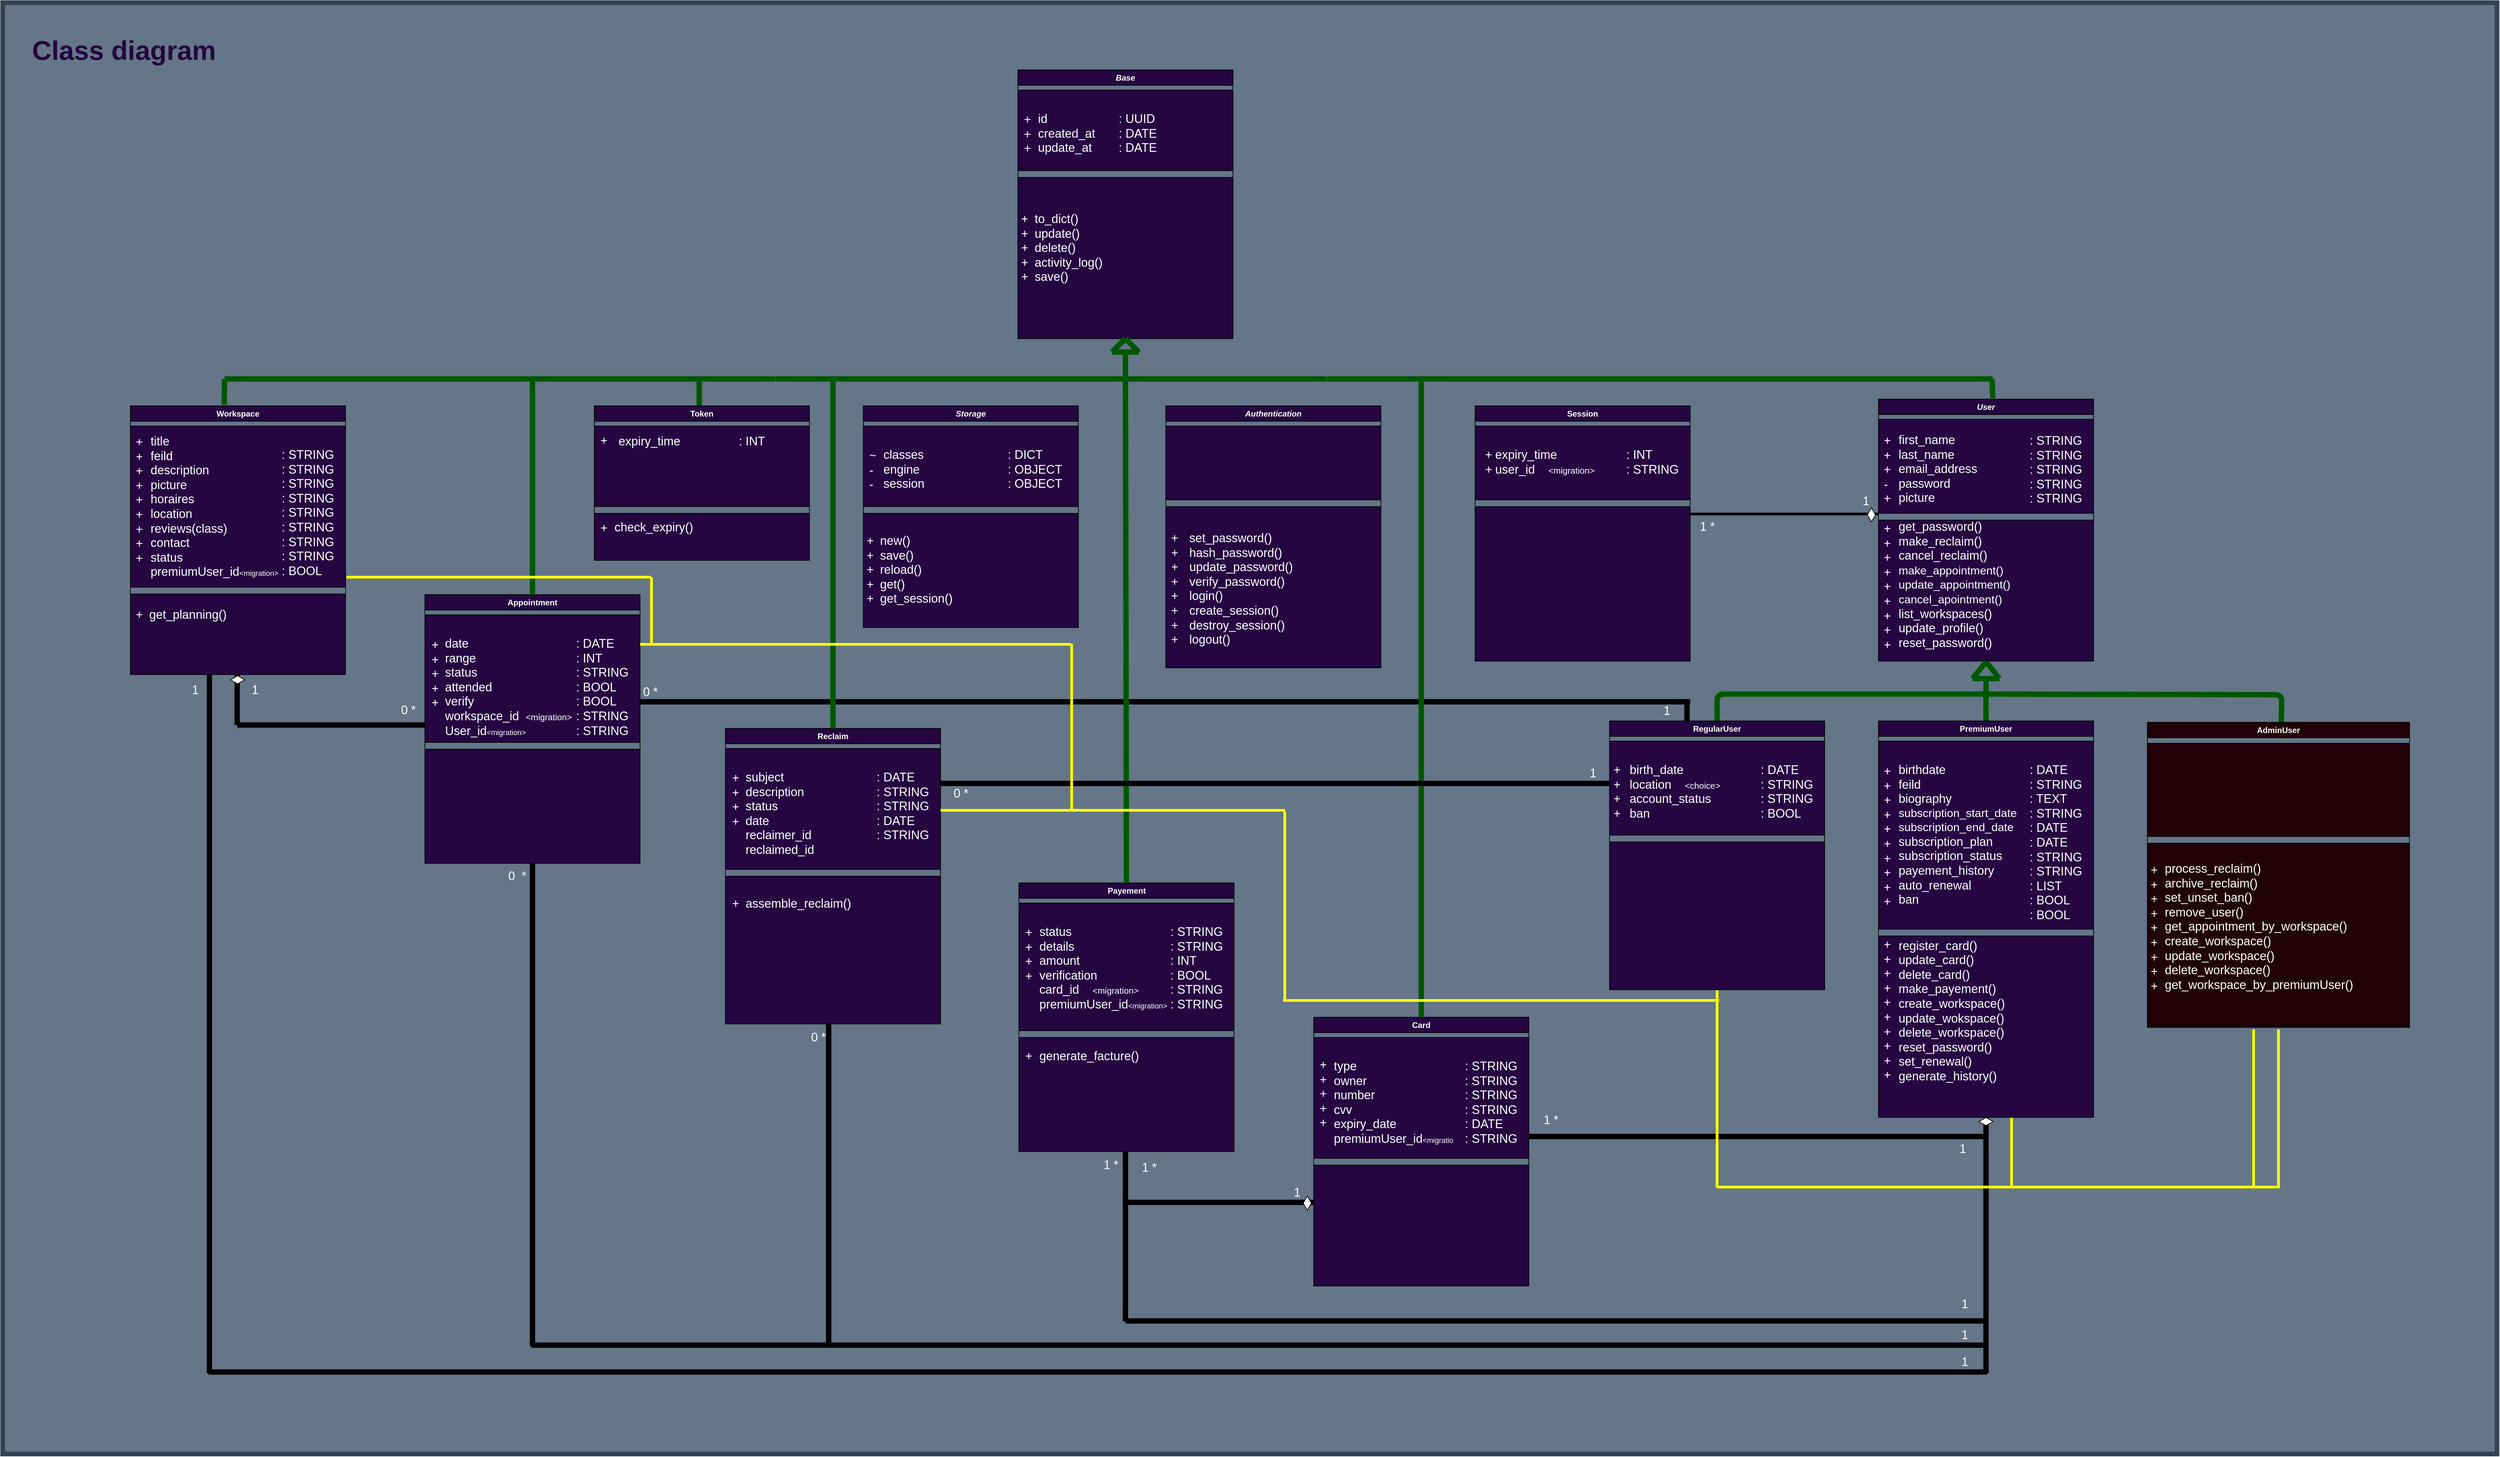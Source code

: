 <mxfile>
    <diagram id="BYOZ9nGXtysZzB5HWWPF" name="Page-1">
        <mxGraphModel dx="2069" dy="1050" grid="1" gridSize="10" guides="1" tooltips="1" connect="1" arrows="1" fold="1" page="0" pageScale="1" pageWidth="850" pageHeight="1100" math="0" shadow="0">
            <root>
                <mxCell id="0"/>
                <mxCell id="1" parent="0"/>
                <mxCell id="703" value="" style="rounded=0;whiteSpace=wrap;html=1;strokeWidth=7;fontSize=18;fillColor=#647687;strokeColor=#314354;fontColor=#ffffff;" parent="1" vertex="1">
                    <mxGeometry x="-1550" y="-640" width="3710" height="2160" as="geometry"/>
                </mxCell>
                <mxCell id="652" value="" style="line;strokeWidth=4;html=1;fontSize=18;rotation=90;fontColor=#ffffff;strokeColor=#FFFF00;" parent="1" vertex="1">
                    <mxGeometry x="1383.01" y="1064.49" width="110" height="10" as="geometry"/>
                </mxCell>
                <mxCell id="269" value="" style="line;strokeWidth=8;html=1;fontSize=18;rotation=-180;fontColor=#ffffff;" parent="1" vertex="1">
                    <mxGeometry x="-615" y="395.5" width="1575" height="10" as="geometry"/>
                </mxCell>
                <mxCell id="237" value="" style="line;strokeWidth=8;html=1;fontSize=18;rotation=90;fontColor=#ffffff;" parent="1" vertex="1">
                    <mxGeometry x="1113" y="1107.76" width="574.01" height="10" as="geometry"/>
                </mxCell>
                <mxCell id="257" value="" style="line;strokeWidth=8;html=1;fontSize=18;rotation=90;fontColor=#ffffff;" parent="1" vertex="1">
                    <mxGeometry x="-562.46" y="1113.96" width="482.11" height="10" as="geometry"/>
                </mxCell>
                <mxCell id="230" value="" style="line;strokeWidth=8;html=1;fontSize=18;rotation=90;fontColor=#ffffff;" parent="1" vertex="1">
                    <mxGeometry x="-8.58" y="1189.09" width="257.18" height="10" as="geometry"/>
                </mxCell>
                <mxCell id="18" value="" style="endArrow=none;html=1;strokeColor=#005700;strokeWidth=8;fontColor=#ffffff;fillColor=#008a00;" parent="1" target="553" edge="1">
                    <mxGeometry width="50" height="50" relative="1" as="geometry">
                        <mxPoint x="1400" y="389" as="sourcePoint"/>
                        <mxPoint x="1650" y="430.5" as="targetPoint"/>
                        <Array as="points">
                            <mxPoint x="1840" y="390"/>
                        </Array>
                    </mxGeometry>
                </mxCell>
                <mxCell id="19" value="" style="endArrow=none;html=1;strokeColor=#005700;strokeWidth=8;fontColor=#ffffff;fillColor=#008a00;" parent="1" edge="1">
                    <mxGeometry width="50" height="50" relative="1" as="geometry">
                        <mxPoint x="1160" y="389" as="sourcePoint"/>
                        <mxPoint x="1400" y="389" as="targetPoint"/>
                    </mxGeometry>
                </mxCell>
                <mxCell id="20" value="" style="endArrow=none;html=1;strokeColor=#005700;strokeWidth=8;entryX=0.5;entryY=0;entryDx=0;entryDy=0;fontColor=#ffffff;fillColor=#008a00;" parent="1" target="88" edge="1">
                    <mxGeometry width="50" height="50" relative="1" as="geometry">
                        <mxPoint x="1160" y="389" as="sourcePoint"/>
                        <mxPoint x="1144.6" y="419" as="targetPoint"/>
                        <Array as="points">
                            <mxPoint x="1000" y="389"/>
                        </Array>
                    </mxGeometry>
                </mxCell>
                <mxCell id="49" value="&lt;i&gt;Base&lt;/i&gt;" style="swimlane;whiteSpace=wrap;html=1;fillColor=#250641;gradientColor=none;fontColor=#ffffff;" parent="1" vertex="1">
                    <mxGeometry x="-40" y="-540" width="320" height="400" as="geometry"/>
                </mxCell>
                <mxCell id="694" value="" style="rounded=0;whiteSpace=wrap;html=1;fillColor=#250641;gradientColor=none;fontColor=#ffffff;" parent="49" vertex="1">
                    <mxGeometry y="160" width="320" height="240" as="geometry"/>
                </mxCell>
                <mxCell id="62" value="" style="rounded=0;whiteSpace=wrap;html=1;fillColor=#250641;gradientColor=none;fontColor=#ffffff;" parent="49" vertex="1">
                    <mxGeometry y="30" width="320" height="120" as="geometry"/>
                </mxCell>
                <mxCell id="73" value="&lt;h1&gt;&lt;br&gt;&lt;/h1&gt;&lt;div style=&quot;font-size: 18px;&quot;&gt;&lt;font style=&quot;font-size: 18px;&quot;&gt;id&lt;span style=&quot;white-space: pre;&quot;&gt;&#9;&lt;/span&gt;&lt;span style=&quot;white-space: pre;&quot;&gt;&#9;&lt;/span&gt;&lt;span style=&quot;white-space: pre;&quot;&gt;&#9;&lt;/span&gt;: UUID&lt;/font&gt;&lt;/div&gt;&lt;div style=&quot;font-size: 18px;&quot;&gt;&lt;font style=&quot;font-size: 18px;&quot;&gt;created_at&lt;span style=&quot;white-space: pre;&quot;&gt;&#9;&lt;/span&gt;: DATE&lt;/font&gt;&lt;/div&gt;&lt;div style=&quot;font-size: 18px;&quot;&gt;&lt;font style=&quot;font-size: 18px;&quot;&gt;update_at&lt;span style=&quot;white-space: pre;&quot;&gt;&#9;&lt;/span&gt;: DATE&lt;/font&gt;&lt;/div&gt;" style="text;html=1;strokeColor=none;fillColor=none;spacing=5;spacingTop=-20;whiteSpace=wrap;overflow=hidden;rounded=0;fontColor=#ffffff;" parent="49" vertex="1">
                    <mxGeometry x="25" y="12" width="240" height="150" as="geometry"/>
                </mxCell>
                <mxCell id="187" value="&lt;h1&gt;&lt;br&gt;&lt;/h1&gt;&lt;div style=&quot;font-size: 18px;&quot;&gt;&lt;font style=&quot;font-size: 18px;&quot;&gt;to_dict()&lt;/font&gt;&lt;/div&gt;&lt;div style=&quot;font-size: 18px;&quot;&gt;&lt;span style=&quot;background-color: initial;&quot;&gt;update()&lt;/span&gt;&lt;br&gt;&lt;/div&gt;&lt;div style=&quot;font-size: 18px;&quot;&gt;&lt;font style=&quot;font-size: 18px;&quot;&gt;delete()&lt;/font&gt;&lt;/div&gt;&lt;div style=&quot;font-size: 18px;&quot;&gt;&lt;span style=&quot;background-color: initial;&quot;&gt;activity_log()&lt;/span&gt;&lt;br&gt;&lt;/div&gt;&lt;div style=&quot;font-size: 18px;&quot;&gt;&lt;span style=&quot;background-color: initial;&quot;&gt;save()&lt;/span&gt;&lt;/div&gt;" style="text;html=1;strokeColor=none;fillColor=none;spacing=5;spacingTop=-20;whiteSpace=wrap;overflow=hidden;rounded=0;fontColor=#ffffff;" parent="49" vertex="1">
                    <mxGeometry x="20" y="161" width="210" height="228" as="geometry"/>
                </mxCell>
                <mxCell id="629" value="&lt;h1&gt;&lt;br&gt;&lt;/h1&gt;&lt;div style=&quot;font-size: 18px;&quot;&gt;+&lt;/div&gt;&lt;div style=&quot;font-size: 18px;&quot;&gt;+&lt;/div&gt;&lt;div style=&quot;font-size: 18px;&quot;&gt;+&lt;/div&gt;" style="text;html=1;strokeColor=none;fillColor=none;spacing=5;spacingTop=-20;whiteSpace=wrap;overflow=hidden;rounded=0;fontColor=#ffffff;" parent="49" vertex="1">
                    <mxGeometry x="4" y="13" width="27" height="228" as="geometry"/>
                </mxCell>
                <mxCell id="648" value="&lt;h1&gt;&lt;br&gt;&lt;/h1&gt;&lt;div style=&quot;font-size: 18px;&quot;&gt;+&lt;/div&gt;&lt;div style=&quot;font-size: 18px;&quot;&gt;+&lt;/div&gt;&lt;div style=&quot;font-size: 18px;&quot;&gt;+&lt;/div&gt;&lt;div style=&quot;font-size: 18px;&quot;&gt;+&lt;/div&gt;&lt;div style=&quot;font-size: 18px;&quot;&gt;+&lt;/div&gt;&lt;div style=&quot;font-size: 18px;&quot;&gt;&lt;br&gt;&lt;/div&gt;" style="text;html=1;strokeColor=none;fillColor=none;spacing=5;spacingTop=-20;whiteSpace=wrap;overflow=hidden;rounded=0;fontColor=#ffffff;" parent="49" vertex="1">
                    <mxGeometry y="161" width="27" height="218" as="geometry"/>
                </mxCell>
                <mxCell id="55" value="" style="endArrow=none;html=1;strokeColor=#005700;strokeWidth=8;fontColor=#ffffff;fillColor=#008a00;" parent="1" edge="1">
                    <mxGeometry width="50" height="50" relative="1" as="geometry">
                        <mxPoint x="420" y="-80" as="sourcePoint"/>
                        <mxPoint x="1410" y="-80" as="targetPoint"/>
                    </mxGeometry>
                </mxCell>
                <mxCell id="56" value="" style="endArrow=none;html=1;strokeColor=#005700;strokeWidth=8;fontColor=#ffffff;fillColor=#008a00;" parent="1" edge="1">
                    <mxGeometry width="50" height="50" relative="1" as="geometry">
                        <mxPoint x="-400" y="-80" as="sourcePoint"/>
                        <mxPoint x="419.5" y="-80" as="targetPoint"/>
                    </mxGeometry>
                </mxCell>
                <mxCell id="58" value="" style="endArrow=none;html=1;strokeColor=#005700;strokeWidth=8;entryX=0.531;entryY=-0.003;entryDx=0;entryDy=0;entryPerimeter=0;fontColor=#ffffff;fillColor=#008a00;" parent="1" target="79" edge="1">
                    <mxGeometry width="50" height="50" relative="1" as="geometry">
                        <mxPoint x="1409" y="-80" as="sourcePoint"/>
                        <mxPoint x="1409" y="-49" as="targetPoint"/>
                    </mxGeometry>
                </mxCell>
                <mxCell id="77" value="" style="endArrow=none;html=1;strokeColor=#005700;strokeWidth=8;exitX=0.5;exitY=0;exitDx=0;exitDy=0;fontColor=#ffffff;fillColor=#008a00;" parent="1" source="92" edge="1">
                    <mxGeometry width="50" height="50" relative="1" as="geometry">
                        <mxPoint x="1400" y="419" as="sourcePoint"/>
                        <mxPoint x="1400" y="390" as="targetPoint"/>
                    </mxGeometry>
                </mxCell>
                <mxCell id="79" value="&lt;i&gt;User&lt;/i&gt;" style="swimlane;whiteSpace=wrap;html=1;fillColor=#250641;gradientColor=none;fontColor=#ffffff;" parent="1" vertex="1">
                    <mxGeometry x="1240" y="-50" width="320" height="390" as="geometry"/>
                </mxCell>
                <mxCell id="697" value="" style="rounded=0;whiteSpace=wrap;html=1;fillColor=#250641;gradientColor=none;fontColor=#ffffff;" parent="79" vertex="1">
                    <mxGeometry y="180" width="320" height="210" as="geometry"/>
                </mxCell>
                <mxCell id="80" value="" style="rounded=0;whiteSpace=wrap;html=1;fillColor=#250641;gradientColor=none;fontColor=#ffffff;" parent="79" vertex="1">
                    <mxGeometry y="30" width="320" height="140" as="geometry"/>
                </mxCell>
                <mxCell id="81" value="&lt;h1&gt;&lt;br&gt;&lt;/h1&gt;&lt;div style=&quot;font-size: 18px;&quot;&gt;&lt;font style=&quot;font-size: 18px;&quot;&gt;first_name&lt;span style=&quot;white-space: pre;&quot;&gt;&#9;&lt;/span&gt;&lt;/font&gt;&lt;/div&gt;&lt;div style=&quot;font-size: 18px;&quot;&gt;&lt;font style=&quot;font-size: 18px;&quot;&gt;last_name&lt;span style=&quot;white-space: pre;&quot;&gt;&#9;&lt;/span&gt;&lt;/font&gt;&lt;/div&gt;&lt;div style=&quot;font-size: 18px;&quot;&gt;&lt;font style=&quot;font-size: 18px;&quot;&gt;email_address&amp;nbsp;&lt;/font&gt;&lt;/div&gt;&lt;div style=&quot;font-size: 18px;&quot;&gt;&lt;font style=&quot;font-size: 18px;&quot;&gt;password&lt;/font&gt;&lt;/div&gt;&lt;div style=&quot;font-size: 18px;&quot;&gt;&lt;font style=&quot;font-size: 18px;&quot;&gt;picture&lt;/font&gt;&lt;/div&gt;" style="text;html=1;strokeColor=none;fillColor=none;spacing=5;spacingTop=-20;whiteSpace=wrap;overflow=hidden;rounded=0;fontColor=#ffffff;" parent="79" vertex="1">
                    <mxGeometry x="25" width="145" height="228" as="geometry"/>
                </mxCell>
                <mxCell id="83" value="&lt;h1&gt;&lt;br&gt;&lt;/h1&gt;&lt;div style=&quot;font-size: 18px;&quot;&gt;&lt;font style=&quot;font-size: 18px;&quot;&gt;: STRING&lt;span style=&quot;white-space: pre;&quot;&gt;&#9;&lt;/span&gt;&lt;/font&gt;&lt;/div&gt;&lt;div style=&quot;font-size: 18px;&quot;&gt;&lt;font style=&quot;font-size: 18px;&quot;&gt;: STRING&lt;span style=&quot;white-space: pre;&quot;&gt;&#9;&lt;/span&gt;&lt;/font&gt;&lt;/div&gt;&lt;div style=&quot;font-size: 18px;&quot;&gt;&lt;font style=&quot;font-size: 18px;&quot;&gt;: STRING&amp;nbsp;&lt;/font&gt;&lt;/div&gt;&lt;div style=&quot;font-size: 18px;&quot;&gt;&lt;font style=&quot;font-size: 18px;&quot;&gt;: STRING&lt;/font&gt;&lt;/div&gt;&lt;div style=&quot;font-size: 18px;&quot;&gt;&lt;font style=&quot;font-size: 18px;&quot;&gt;: STRING&lt;/font&gt;&lt;/div&gt;" style="text;html=1;strokeColor=none;fillColor=none;spacing=5;spacingTop=-20;whiteSpace=wrap;overflow=hidden;rounded=0;fontColor=#ffffff;" parent="79" vertex="1">
                    <mxGeometry x="220" y="1" width="130" height="168" as="geometry"/>
                </mxCell>
                <mxCell id="198" value="&lt;h1&gt;&lt;br&gt;&lt;/h1&gt;&lt;div style=&quot;font-size: 18px;&quot;&gt;&lt;span style=&quot;background-color: initial;&quot;&gt;get_password()&lt;/span&gt;&lt;/div&gt;&lt;div style=&quot;font-size: 18px;&quot;&gt;&lt;span style=&quot;background-color: initial;&quot;&gt;make_reclaim()&lt;/span&gt;&lt;br&gt;&lt;/div&gt;&lt;div style=&quot;font-size: 18px;&quot;&gt;&lt;div&gt;cancel_reclaim()&lt;/div&gt;&lt;/div&gt;&lt;div style=&quot;font-size: 18px;&quot;&gt;&lt;span style=&quot;font-size: 17px;&quot;&gt;make_appointment()&lt;/span&gt;&lt;br style=&quot;font-size: 17px;&quot;&gt;&lt;span style=&quot;font-size: 17px;&quot;&gt;update_appointment()&lt;/span&gt;&lt;br style=&quot;font-size: 17px;&quot;&gt;&lt;span style=&quot;font-size: 17px;&quot;&gt;cancel_apointment()&lt;/span&gt;&lt;br&gt;&lt;/div&gt;&lt;div style=&quot;font-size: 18px;&quot;&gt;&lt;div&gt;list_workspaces()&lt;/div&gt;&lt;div&gt;update_profile()&lt;/div&gt;&lt;div&gt;reset_password()&lt;br&gt;&lt;/div&gt;&lt;/div&gt;" style="text;html=1;strokeColor=none;fillColor=none;spacing=5;spacingTop=-20;whiteSpace=wrap;overflow=hidden;rounded=0;fontColor=#ffffff;" parent="79" vertex="1">
                    <mxGeometry x="25" y="129" width="255" height="256" as="geometry"/>
                </mxCell>
                <mxCell id="630" value="&lt;h1&gt;&lt;br&gt;&lt;/h1&gt;&lt;div style=&quot;font-size: 18px;&quot;&gt;+&lt;/div&gt;&lt;div style=&quot;font-size: 18px;&quot;&gt;+&lt;/div&gt;&lt;div style=&quot;font-size: 18px;&quot;&gt;+&lt;/div&gt;&lt;div style=&quot;font-size: 18px;&quot;&gt;-&lt;/div&gt;&lt;div style=&quot;font-size: 18px;&quot;&gt;+&lt;/div&gt;" style="text;html=1;strokeColor=none;fillColor=none;spacing=5;spacingTop=-20;whiteSpace=wrap;overflow=hidden;rounded=0;fontColor=#ffffff;" parent="79" vertex="1">
                    <mxGeometry x="3" y="1" width="27" height="228" as="geometry"/>
                </mxCell>
                <mxCell id="644" value="&lt;h1&gt;&lt;br&gt;&lt;/h1&gt;&lt;div style=&quot;font-size: 18px;&quot;&gt;+&lt;/div&gt;&lt;div style=&quot;font-size: 18px;&quot;&gt;+&lt;/div&gt;&lt;div style=&quot;font-size: 18px;&quot;&gt;+&lt;/div&gt;&lt;div style=&quot;font-size: 18px;&quot;&gt;+&lt;/div&gt;&lt;div style=&quot;font-size: 18px;&quot;&gt;+&lt;/div&gt;&lt;div style=&quot;font-size: 18px;&quot;&gt;+&lt;/div&gt;&lt;div style=&quot;font-size: 18px;&quot;&gt;+&lt;/div&gt;&lt;div style=&quot;font-size: 18px;&quot;&gt;+&lt;/div&gt;&lt;div style=&quot;font-size: 18px;&quot;&gt;+&lt;/div&gt;" style="text;html=1;strokeColor=none;fillColor=none;spacing=5;spacingTop=-20;whiteSpace=wrap;overflow=hidden;rounded=0;fontColor=#ffffff;" parent="79" vertex="1">
                    <mxGeometry x="3" y="132" width="27" height="248" as="geometry"/>
                </mxCell>
                <mxCell id="88" value="RegularUser" style="swimlane;whiteSpace=wrap;html=1;fillColor=#250641;gradientColor=none;fontColor=#ffffff;" parent="1" vertex="1">
                    <mxGeometry x="840" y="429" width="320" height="400" as="geometry"/>
                </mxCell>
                <mxCell id="89" value="" style="rounded=0;whiteSpace=wrap;html=1;fillColor=#250641;gradientColor=none;fontColor=#ffffff;" parent="88" vertex="1">
                    <mxGeometry y="30" width="320" height="140" as="geometry"/>
                </mxCell>
                <mxCell id="90" value="&lt;h1&gt;&lt;br&gt;&lt;/h1&gt;&lt;div style=&quot;font-size: 18px;&quot;&gt;birth_date&lt;/div&gt;&lt;div style=&quot;&quot;&gt;&lt;span style=&quot;font-size: 18px;&quot;&gt;location&amp;nbsp; &amp;nbsp;&lt;font&gt;&amp;nbsp;&lt;/font&gt;&lt;/span&gt;&lt;font style=&quot;font-size: 13px;&quot;&gt;&amp;lt;choice&amp;gt;&lt;/font&gt;&lt;/div&gt;&lt;div style=&quot;&quot;&gt;&lt;span style=&quot;font-size: 18px;&quot;&gt;account_status&lt;/span&gt;&lt;br&gt;&lt;/div&gt;&lt;div style=&quot;&quot;&gt;&lt;span style=&quot;font-size: 18px;&quot;&gt;ban&lt;/span&gt;&lt;/div&gt;" style="text;html=1;strokeColor=none;fillColor=none;spacing=5;spacingTop=-20;whiteSpace=wrap;overflow=hidden;rounded=0;fontColor=#ffffff;" parent="88" vertex="1">
                    <mxGeometry x="25" y="12" width="145" height="228" as="geometry"/>
                </mxCell>
                <mxCell id="91" value="&lt;h1&gt;&lt;br&gt;&lt;/h1&gt;&lt;div style=&quot;font-size: 18px;&quot;&gt;&lt;span style=&quot;background-color: initial;&quot;&gt;: DATE&lt;/span&gt;&lt;span style=&quot;background-color: initial; white-space: pre;&quot;&gt;&#9;&lt;/span&gt;&lt;br&gt;&lt;/div&gt;&lt;div style=&quot;font-size: 18px;&quot;&gt;&lt;font style=&quot;font-size: 18px;&quot;&gt;: STRING&amp;nbsp;&lt;/font&gt;&lt;/div&gt;&lt;div style=&quot;font-size: 18px;&quot;&gt;&lt;font style=&quot;font-size: 18px;&quot;&gt;: STRING&lt;/font&gt;&lt;/div&gt;&lt;div style=&quot;font-size: 18px;&quot;&gt;: BOOL&lt;/div&gt;" style="text;html=1;strokeColor=none;fillColor=none;spacing=5;spacingTop=-20;whiteSpace=wrap;overflow=hidden;rounded=0;fontColor=#ffffff;" parent="88" vertex="1">
                    <mxGeometry x="220" y="12" width="130" height="168" as="geometry"/>
                </mxCell>
                <mxCell id="632" value="&lt;h1&gt;&lt;br&gt;&lt;/h1&gt;&lt;div style=&quot;font-size: 18px;&quot;&gt;+&lt;/div&gt;&lt;div style=&quot;font-size: 18px;&quot;&gt;+&lt;/div&gt;&lt;div style=&quot;font-size: 18px;&quot;&gt;+&lt;/div&gt;&lt;div style=&quot;font-size: 18px;&quot;&gt;+&lt;/div&gt;" style="text;html=1;strokeColor=none;fillColor=none;spacing=5;spacingTop=-20;whiteSpace=wrap;overflow=hidden;rounded=0;fontColor=#ffffff;" parent="88" vertex="1">
                    <mxGeometry x="1" y="12" width="27" height="148" as="geometry"/>
                </mxCell>
                <mxCell id="692" value="" style="rounded=0;whiteSpace=wrap;html=1;fillColor=#250641;gradientColor=none;fontColor=#ffffff;" parent="88" vertex="1">
                    <mxGeometry y="180" width="320" height="220" as="geometry"/>
                </mxCell>
                <mxCell id="92" value="PremiumUser" style="swimlane;whiteSpace=wrap;html=1;fillColor=#250641;gradientColor=none;fontColor=#ffffff;" parent="1" vertex="1">
                    <mxGeometry x="1240" y="429" width="320" height="590" as="geometry"/>
                </mxCell>
                <mxCell id="699" value="" style="rounded=0;whiteSpace=wrap;html=1;fillColor=#250641;gradientColor=none;fontColor=#ffffff;" parent="92" vertex="1">
                    <mxGeometry y="320" width="320" height="270" as="geometry"/>
                </mxCell>
                <mxCell id="93" value="" style="rounded=0;whiteSpace=wrap;html=1;fillColor=#250641;gradientColor=none;fontColor=#ffffff;" parent="92" vertex="1">
                    <mxGeometry y="30" width="320" height="280" as="geometry"/>
                </mxCell>
                <mxCell id="94" value="&lt;h1&gt;&lt;br&gt;&lt;/h1&gt;&lt;div style=&quot;font-size: 18px;&quot;&gt;&lt;font style=&quot;font-size: 18px;&quot;&gt;birthdate&lt;br&gt;&lt;/font&gt;&lt;/div&gt;&lt;div style=&quot;font-size: 18px;&quot;&gt;&lt;font style=&quot;font-size: 18px;&quot;&gt;feild&lt;/font&gt;&lt;/div&gt;&lt;div style=&quot;font-size: 18px;&quot;&gt;biography&lt;/div&gt;&lt;font style=&quot;font-size: 17px;&quot;&gt;subscription_start_date&lt;/font&gt;&lt;div style=&quot;font-size: 18px;&quot;&gt;&lt;font style=&quot;font-size: 18px;&quot;&gt;&lt;span style=&quot;&quot;&gt;&#9;&lt;/span&gt;&lt;/font&gt;&lt;/div&gt;&lt;div style=&quot;&quot;&gt;&lt;font style=&quot;font-size: 17px;&quot;&gt;subscription_end_date&lt;/font&gt;&lt;font style=&quot;font-size: 18px;&quot;&gt;&amp;nbsp;&lt;/font&gt;&lt;/div&gt;&lt;div style=&quot;font-size: 18px;&quot;&gt;subscription_plan&lt;/div&gt;&lt;div style=&quot;font-size: 18px;&quot;&gt;&lt;font style=&quot;font-size: 18px;&quot;&gt;subscription_status&lt;/font&gt;&lt;/div&gt;&lt;div style=&quot;font-size: 18px;&quot;&gt;&lt;font style=&quot;font-size: 18px;&quot;&gt;payement_history&lt;/font&gt;&lt;/div&gt;&lt;div style=&quot;font-size: 18px;&quot;&gt;&lt;font style=&quot;font-size: 18px;&quot;&gt;auto_renewal&lt;br&gt;&lt;/font&gt;&lt;/div&gt;&lt;div style=&quot;font-size: 18px;&quot;&gt;&lt;font style=&quot;font-size: 18px;&quot;&gt;ban&lt;/font&gt;&lt;/div&gt;" style="text;html=1;strokeColor=none;fillColor=none;spacing=5;spacingTop=-20;whiteSpace=wrap;overflow=hidden;rounded=0;fontColor=#ffffff;" parent="92" vertex="1">
                    <mxGeometry x="25" y="12" width="185" height="288" as="geometry"/>
                </mxCell>
                <mxCell id="95" value="&lt;h1&gt;&lt;br&gt;&lt;/h1&gt;&lt;div style=&quot;font-size: 18px;&quot;&gt;&lt;font style=&quot;font-size: 18px;&quot;&gt;: DATE&lt;/font&gt;&lt;/div&gt;&lt;div style=&quot;font-size: 18px;&quot;&gt;&lt;font style=&quot;font-size: 18px;&quot;&gt;: STRING&lt;span style=&quot;&quot;&gt;&#9;&lt;/span&gt;&lt;/font&gt;&lt;/div&gt;&lt;div style=&quot;font-size: 18px;&quot;&gt;&lt;font style=&quot;font-size: 18px;&quot;&gt;: TEXT&lt;span style=&quot;&quot;&gt;&lt;/span&gt;&lt;/font&gt;&lt;/div&gt;&lt;div style=&quot;font-size: 18px;&quot;&gt;&lt;font style=&quot;font-size: 18px;&quot;&gt;: STRING&amp;nbsp;&lt;/font&gt;&lt;/div&gt;&lt;div style=&quot;font-size: 18px;&quot;&gt;&lt;font style=&quot;font-size: 18px;&quot;&gt;: DATE&lt;/font&gt;&lt;/div&gt;&lt;div style=&quot;font-size: 18px;&quot;&gt;&lt;font style=&quot;font-size: 18px;&quot;&gt;: DATE&lt;/font&gt;&lt;/div&gt;&lt;div style=&quot;font-size: 18px;&quot;&gt;&lt;font style=&quot;font-size: 18px;&quot;&gt;: STRING&lt;br&gt;&lt;/font&gt;&lt;/div&gt;&lt;div style=&quot;font-size: 18px;&quot;&gt;&lt;font style=&quot;font-size: 18px;&quot;&gt;: STRING&lt;br&gt;&lt;/font&gt;&lt;/div&gt;&lt;div style=&quot;font-size: 18px;&quot;&gt;&lt;font style=&quot;font-size: 18px;&quot;&gt;: LIST&lt;br&gt;&lt;/font&gt;&lt;/div&gt;&lt;div style=&quot;font-size: 18px;&quot;&gt;&lt;font style=&quot;font-size: 18px;&quot;&gt;: BOOL&lt;/font&gt;&lt;/div&gt;&lt;div style=&quot;font-size: 18px;&quot;&gt;&lt;font style=&quot;font-size: 18px;&quot;&gt;: BOOL&lt;/font&gt;&lt;/div&gt;" style="text;html=1;strokeColor=none;fillColor=none;spacing=5;spacingTop=-20;whiteSpace=wrap;overflow=hidden;rounded=0;fontColor=#ffffff;" parent="92" vertex="1">
                    <mxGeometry x="220" y="12" width="130" height="288" as="geometry"/>
                </mxCell>
                <mxCell id="631" value="&lt;h1&gt;&lt;br&gt;&lt;/h1&gt;&lt;div style=&quot;font-size: 18px;&quot;&gt;+&lt;/div&gt;&lt;div style=&quot;font-size: 18px;&quot;&gt;+&lt;/div&gt;&lt;div style=&quot;font-size: 18px;&quot;&gt;+&lt;/div&gt;&lt;div style=&quot;font-size: 18px;&quot;&gt;+&lt;/div&gt;&lt;div style=&quot;font-size: 18px;&quot;&gt;+&lt;/div&gt;&lt;div style=&quot;font-size: 18px;&quot;&gt;+&lt;/div&gt;&lt;div style=&quot;font-size: 18px;&quot;&gt;+&lt;/div&gt;&lt;div style=&quot;font-size: 18px;&quot;&gt;+&lt;/div&gt;&lt;div style=&quot;font-size: 18px;&quot;&gt;+&lt;/div&gt;&lt;div style=&quot;font-size: 18px;&quot;&gt;+&lt;/div&gt;" style="text;html=1;strokeColor=none;fillColor=none;spacing=5;spacingTop=-20;whiteSpace=wrap;overflow=hidden;rounded=0;fontColor=#ffffff;" parent="92" vertex="1">
                    <mxGeometry x="3" y="14" width="27" height="296" as="geometry"/>
                </mxCell>
                <mxCell id="639" value="&lt;h1 style=&quot;font-size: 16px;&quot;&gt;&lt;font style=&quot;font-size: 16px;&quot;&gt;&lt;br&gt;&lt;/font&gt;&lt;/h1&gt;&lt;div style=&quot;font-size: 18px;&quot;&gt;&lt;font style=&quot;font-size: 18px;&quot;&gt;register_card()&lt;/font&gt;&lt;/div&gt;&lt;div style=&quot;font-size: 18px;&quot;&gt;&lt;font style=&quot;font-size: 18px;&quot;&gt;update_card()&lt;/font&gt;&lt;/div&gt;&lt;div style=&quot;font-size: 18px;&quot;&gt;&lt;font style=&quot;font-size: 18px;&quot;&gt;delete_card()&lt;/font&gt;&lt;/div&gt;&lt;div style=&quot;font-size: 18px;&quot;&gt;&lt;font style=&quot;font-size: 18px;&quot;&gt;make_payement()&lt;/font&gt;&lt;/div&gt;&lt;div style=&quot;font-size: 18px;&quot;&gt;&lt;div style=&quot;&quot;&gt;&lt;font style=&quot;font-size: 18px;&quot;&gt;create_workspace()&lt;/font&gt;&lt;/div&gt;&lt;div style=&quot;&quot;&gt;&lt;font style=&quot;font-size: 18px;&quot;&gt;update_wokspace()&lt;/font&gt;&lt;/div&gt;&lt;div style=&quot;&quot;&gt;&lt;font style=&quot;font-size: 18px;&quot;&gt;&lt;span style=&quot;background-color: initial;&quot;&gt;delete_workspace()&lt;/span&gt;&lt;br&gt;&lt;/font&gt;&lt;/div&gt;&lt;div style=&quot;&quot;&gt;&lt;span style=&quot;background-color: initial;&quot;&gt;&lt;font style=&quot;font-size: 18px;&quot;&gt;reset_password()&lt;/font&gt;&lt;/span&gt;&lt;/div&gt;&lt;div style=&quot;&quot;&gt;&lt;span style=&quot;background-color: initial;&quot;&gt;&lt;font style=&quot;font-size: 18px;&quot;&gt;set_renewal()&lt;/font&gt;&lt;/span&gt;&lt;/div&gt;&lt;div style=&quot;&quot;&gt;&lt;span style=&quot;background-color: initial;&quot;&gt;&lt;font style=&quot;font-size: 18px;&quot;&gt;generate_history()&lt;/font&gt;&lt;/span&gt;&lt;/div&gt;&lt;div style=&quot;&quot;&gt;&lt;br&gt;&lt;/div&gt;&lt;/div&gt;" style="text;html=1;strokeColor=none;fillColor=none;spacing=5;spacingTop=-20;whiteSpace=wrap;overflow=hidden;rounded=0;fontColor=#ffffff;" parent="92" vertex="1">
                    <mxGeometry x="25" y="294" width="265" height="297" as="geometry"/>
                </mxCell>
                <mxCell id="645" value="&lt;h1&gt;&lt;br&gt;&lt;/h1&gt;&lt;div style=&quot;font-size: 18px;&quot;&gt;+&lt;/div&gt;&lt;div style=&quot;font-size: 18px;&quot;&gt;+&lt;/div&gt;&lt;div style=&quot;font-size: 18px;&quot;&gt;+&lt;/div&gt;&lt;div style=&quot;font-size: 18px;&quot;&gt;+&lt;/div&gt;&lt;div style=&quot;font-size: 18px;&quot;&gt;+&lt;/div&gt;&lt;div style=&quot;font-size: 18px;&quot;&gt;+&lt;/div&gt;&lt;div style=&quot;font-size: 18px;&quot;&gt;+&lt;/div&gt;&lt;div style=&quot;font-size: 18px;&quot;&gt;+&lt;/div&gt;&lt;div style=&quot;font-size: 18px;&quot;&gt;+&lt;/div&gt;&lt;div style=&quot;font-size: 18px;&quot;&gt;+&lt;/div&gt;&lt;div style=&quot;font-size: 18px;&quot;&gt;&lt;br&gt;&lt;/div&gt;&lt;div style=&quot;font-size: 18px;&quot;&gt;&lt;br&gt;&lt;/div&gt;" style="text;html=1;strokeColor=none;fillColor=none;spacing=5;spacingTop=-20;whiteSpace=wrap;overflow=hidden;rounded=0;fontColor=#ffffff;" parent="92" vertex="1">
                    <mxGeometry x="3" y="272" width="27" height="320" as="geometry"/>
                </mxCell>
                <mxCell id="119" value="" style="group;fontColor=#ffffff;strokeWidth=7;" parent="1" vertex="1" connectable="0">
                    <mxGeometry x="1380" y="330" width="40" height="50" as="geometry"/>
                </mxCell>
                <mxCell id="12" value="" style="endArrow=none;html=1;strokeColor=#005700;strokeWidth=8;fontColor=#ffffff;fillColor=#008a00;" parent="119" edge="1">
                    <mxGeometry width="50" height="50" relative="1" as="geometry">
                        <mxPoint y="36" as="sourcePoint"/>
                        <mxPoint x="20" y="11" as="targetPoint"/>
                    </mxGeometry>
                </mxCell>
                <mxCell id="13" value="" style="endArrow=none;html=1;strokeColor=#005700;strokeWidth=8;fontColor=#ffffff;fillColor=#008a00;" parent="119" edge="1">
                    <mxGeometry width="50" height="50" relative="1" as="geometry">
                        <mxPoint x="40" y="36" as="sourcePoint"/>
                        <mxPoint x="20" y="11" as="targetPoint"/>
                    </mxGeometry>
                </mxCell>
                <mxCell id="14" value="" style="endArrow=none;html=1;strokeColor=#005700;strokeWidth=8;fontColor=#ffffff;fillColor=#008a00;" parent="119" edge="1">
                    <mxGeometry width="50" height="50" relative="1" as="geometry">
                        <mxPoint x="40" y="36.003" as="sourcePoint"/>
                        <mxPoint y="36.003" as="targetPoint"/>
                    </mxGeometry>
                </mxCell>
                <mxCell id="15" value="" style="endArrow=none;html=1;strokeColor=#005700;strokeWidth=8;fontColor=#ffffff;fillColor=#008a00;" parent="119" edge="1">
                    <mxGeometry width="50" height="50" relative="1" as="geometry">
                        <mxPoint x="20" y="61" as="sourcePoint"/>
                        <mxPoint x="20" y="36" as="targetPoint"/>
                    </mxGeometry>
                </mxCell>
                <mxCell id="121" value="Payement" style="swimlane;whiteSpace=wrap;html=1;fillColor=#250641;gradientColor=none;fontColor=#ffffff;" parent="1" vertex="1">
                    <mxGeometry x="-38.5" y="670" width="320" height="400" as="geometry"/>
                </mxCell>
                <mxCell id="690" value="" style="rounded=0;whiteSpace=wrap;html=1;fillColor=#250641;gradientColor=none;fontColor=#ffffff;" parent="121" vertex="1">
                    <mxGeometry y="230" width="320" height="170" as="geometry"/>
                </mxCell>
                <mxCell id="122" value="" style="rounded=0;whiteSpace=wrap;html=1;fillColor=#250641;gradientColor=none;fontColor=#ffffff;" parent="121" vertex="1">
                    <mxGeometry y="30" width="320" height="190" as="geometry"/>
                </mxCell>
                <mxCell id="123" value="&lt;h1&gt;&lt;br&gt;&lt;/h1&gt;&lt;div style=&quot;font-size: 18px;&quot;&gt;status&lt;/div&gt;&lt;div style=&quot;font-size: 18px;&quot;&gt;details&lt;/div&gt;&lt;div style=&quot;font-size: 18px;&quot;&gt;amount&lt;/div&gt;&lt;div style=&quot;font-size: 18px;&quot;&gt;verification&lt;br&gt;&lt;/div&gt;&lt;div style=&quot;&quot;&gt;&lt;span style=&quot;font-size: 18px;&quot;&gt;card_id&amp;nbsp; &amp;nbsp; &lt;/span&gt;&lt;font style=&quot;font-size: 13px;&quot;&gt;&amp;lt;migration&amp;gt;&lt;/font&gt;&lt;/div&gt;&lt;div style=&quot;&quot;&gt;&lt;div&gt;&lt;span style=&quot;font-size: 18px;&quot;&gt;premiumUser_id&lt;/span&gt;&lt;font style=&quot;font-size: 11px;&quot;&gt;&amp;lt;migration&amp;gt;&lt;/font&gt;&lt;/div&gt;&lt;div&gt;&lt;font style=&quot;font-size: 11px;&quot;&gt;&lt;br&gt;&lt;/font&gt;&lt;/div&gt;&lt;div style=&quot;font-size: 18px;&quot;&gt;&lt;/div&gt;&lt;/div&gt;" style="text;html=1;strokeColor=none;fillColor=none;spacing=5;spacingTop=-20;whiteSpace=wrap;overflow=hidden;rounded=0;fontColor=#ffffff;" parent="121" vertex="1">
                    <mxGeometry x="25" y="12" width="205" height="268" as="geometry"/>
                </mxCell>
                <mxCell id="124" value="&lt;h1&gt;&lt;br&gt;&lt;/h1&gt;&lt;div style=&quot;font-size: 18px;&quot;&gt;&lt;font style=&quot;font-size: 18px;&quot;&gt;: STRING&lt;/font&gt;&lt;/div&gt;&lt;div style=&quot;font-size: 18px;&quot;&gt;&lt;font style=&quot;font-size: 18px;&quot;&gt;: STRING&lt;span style=&quot;&quot;&gt;&#9;&lt;/span&gt;&lt;/font&gt;&lt;/div&gt;&lt;div style=&quot;font-size: 18px;&quot;&gt;&lt;font style=&quot;font-size: 18px;&quot;&gt;: INT&lt;span style=&quot;&quot;&gt;&lt;/span&gt;&lt;/font&gt;&lt;/div&gt;&lt;div style=&quot;font-size: 18px;&quot;&gt;&lt;font style=&quot;font-size: 18px;&quot;&gt;: BOOL&lt;/font&gt;&lt;/div&gt;&lt;div style=&quot;font-size: 18px;&quot;&gt;: STRING&lt;/div&gt;&lt;div style=&quot;font-size: 18px;&quot;&gt;: STRING&lt;/div&gt;" style="text;html=1;strokeColor=none;fillColor=none;spacing=5;spacingTop=-20;whiteSpace=wrap;overflow=hidden;rounded=0;fontColor=#ffffff;" parent="121" vertex="1">
                    <mxGeometry x="220" y="12" width="130" height="268" as="geometry"/>
                </mxCell>
                <mxCell id="634" value="&lt;h1&gt;&lt;br&gt;&lt;/h1&gt;&lt;div style=&quot;font-size: 18px;&quot;&gt;+&lt;/div&gt;&lt;div style=&quot;font-size: 18px;&quot;&gt;+&lt;/div&gt;&lt;div style=&quot;font-size: 18px;&quot;&gt;+&lt;/div&gt;&lt;div style=&quot;font-size: 18px;&quot;&gt;+&lt;/div&gt;" style="text;html=1;strokeColor=none;fillColor=none;spacing=5;spacingTop=-20;whiteSpace=wrap;overflow=hidden;rounded=0;fontColor=#ffffff;" parent="121" vertex="1">
                    <mxGeometry x="4.5" y="13" width="27" height="276" as="geometry"/>
                </mxCell>
                <mxCell id="642" value="&lt;h1&gt;&lt;br&gt;&lt;/h1&gt;&lt;div style=&quot;&quot;&gt;&lt;span style=&quot;background-color: initial; font-size: 18px;&quot;&gt;generate_facture()&lt;/span&gt;&lt;br&gt;&lt;/div&gt;&lt;div style=&quot;&quot;&gt;&lt;div&gt;&lt;font style=&quot;font-size: 11px;&quot;&gt;&lt;br&gt;&lt;/font&gt;&lt;/div&gt;&lt;div style=&quot;font-size: 18px;&quot;&gt;&lt;/div&gt;&lt;/div&gt;" style="text;html=1;strokeColor=none;fillColor=none;spacing=5;spacingTop=-20;whiteSpace=wrap;overflow=hidden;rounded=0;fontColor=#ffffff;" parent="121" vertex="1">
                    <mxGeometry x="25" y="197" width="205" height="190" as="geometry"/>
                </mxCell>
                <mxCell id="647" value="&lt;h1&gt;&lt;br&gt;&lt;/h1&gt;&lt;div style=&quot;font-size: 18px;&quot;&gt;+&lt;/div&gt;" style="text;html=1;strokeColor=none;fillColor=none;spacing=5;spacingTop=-20;whiteSpace=wrap;overflow=hidden;rounded=0;fontColor=#ffffff;" parent="121" vertex="1">
                    <mxGeometry x="4.5" y="197" width="27" height="190" as="geometry"/>
                </mxCell>
                <mxCell id="126" value="Card" style="swimlane;whiteSpace=wrap;html=1;fillColor=#250641;gradientColor=none;fontColor=#ffffff;" parent="1" vertex="1">
                    <mxGeometry x="400" y="870" width="320" height="400" as="geometry"/>
                </mxCell>
                <mxCell id="127" value="" style="rounded=0;whiteSpace=wrap;html=1;fillColor=#250641;gradientColor=none;fontColor=#ffffff;" parent="126" vertex="1">
                    <mxGeometry y="30" width="320" height="180" as="geometry"/>
                </mxCell>
                <mxCell id="128" value="&lt;h1&gt;&lt;br&gt;&lt;/h1&gt;&lt;div style=&quot;font-size: 18px;&quot;&gt;type&lt;/div&gt;&lt;div style=&quot;font-size: 18px;&quot;&gt;owner&lt;/div&gt;&lt;div style=&quot;font-size: 18px;&quot;&gt;number&lt;/div&gt;&lt;div style=&quot;font-size: 18px;&quot;&gt;cvv&lt;/div&gt;&lt;div style=&quot;font-size: 18px;&quot;&gt;expiry_date&lt;/div&gt;&lt;div style=&quot;font-size: 18px;&quot;&gt;&lt;div style=&quot;font-size: 12px;&quot;&gt;&lt;span style=&quot;font-size: 18px;&quot;&gt;premiumUser_id&lt;/span&gt;&lt;font style=&quot;font-size: 11px;&quot;&gt;&amp;lt;migration&amp;gt;&lt;/font&gt;&lt;/div&gt;&lt;div&gt;&lt;font style=&quot;font-size: 11px;&quot;&gt;&lt;br&gt;&lt;/font&gt;&lt;/div&gt;&lt;/div&gt;" style="text;html=1;strokeColor=none;fillColor=none;spacing=5;spacingTop=-20;whiteSpace=wrap;overflow=hidden;rounded=0;fontColor=#ffffff;" parent="126" vertex="1">
                    <mxGeometry x="25" y="12" width="185" height="188" as="geometry"/>
                </mxCell>
                <mxCell id="129" value="&lt;h1&gt;&lt;br&gt;&lt;/h1&gt;&lt;div style=&quot;font-size: 18px;&quot;&gt;&lt;font style=&quot;font-size: 18px;&quot;&gt;: STRING&lt;/font&gt;&lt;/div&gt;&lt;div style=&quot;font-size: 18px;&quot;&gt;&lt;font style=&quot;font-size: 18px;&quot;&gt;: STRING&lt;span style=&quot;&quot;&gt;&#9;&lt;/span&gt;&lt;/font&gt;&lt;/div&gt;&lt;div style=&quot;font-size: 18px;&quot;&gt;&lt;font style=&quot;font-size: 18px;&quot;&gt;: STRING&lt;span style=&quot;&quot;&gt;&lt;/span&gt;&lt;/font&gt;&lt;/div&gt;&lt;div style=&quot;font-size: 18px;&quot;&gt;&lt;font style=&quot;font-size: 18px;&quot;&gt;: STRING&lt;/font&gt;&lt;/div&gt;&lt;div style=&quot;font-size: 18px;&quot;&gt;&lt;font style=&quot;font-size: 18px;&quot;&gt;: DATE&lt;/font&gt;&lt;/div&gt;&lt;div style=&quot;font-size: 18px;&quot;&gt;: STRING&lt;/div&gt;" style="text;html=1;strokeColor=none;fillColor=none;spacing=5;spacingTop=-20;whiteSpace=wrap;overflow=hidden;rounded=0;fontColor=#ffffff;" parent="126" vertex="1">
                    <mxGeometry x="220" y="12" width="100" height="268" as="geometry"/>
                </mxCell>
                <mxCell id="633" value="&lt;h1&gt;&lt;br&gt;&lt;/h1&gt;&lt;div style=&quot;font-size: 18px;&quot;&gt;+&lt;/div&gt;&lt;div style=&quot;font-size: 18px;&quot;&gt;+&lt;/div&gt;&lt;div style=&quot;font-size: 18px;&quot;&gt;+&lt;/div&gt;&lt;div style=&quot;font-size: 18px;&quot;&gt;+&lt;/div&gt;&lt;div style=&quot;font-size: 18px;&quot;&gt;+&lt;/div&gt;" style="text;html=1;strokeColor=none;fillColor=none;spacing=5;spacingTop=-20;whiteSpace=wrap;overflow=hidden;rounded=0;fontColor=#ffffff;" parent="126" vertex="1">
                    <mxGeometry x="4" y="10" width="27" height="276" as="geometry"/>
                </mxCell>
                <mxCell id="691" value="" style="rounded=0;whiteSpace=wrap;html=1;fillColor=#250641;gradientColor=none;fontColor=#ffffff;" parent="126" vertex="1">
                    <mxGeometry y="220" width="320" height="180" as="geometry"/>
                </mxCell>
                <mxCell id="149" value="Workspace" style="swimlane;whiteSpace=wrap;html=1;fillColor=#250641;gradientColor=none;fontColor=#ffffff;" parent="1" vertex="1">
                    <mxGeometry x="-1360" y="-40" width="320" height="400" as="geometry"/>
                </mxCell>
                <mxCell id="150" value="" style="rounded=0;whiteSpace=wrap;html=1;fillColor=#250641;gradientColor=none;fontColor=#ffffff;" parent="149" vertex="1">
                    <mxGeometry y="30" width="320" height="240" as="geometry"/>
                </mxCell>
                <mxCell id="151" value="&lt;h1&gt;&lt;br&gt;&lt;/h1&gt;&lt;div style=&quot;font-size: 18px;&quot;&gt;title&lt;/div&gt;&lt;div style=&quot;font-size: 18px;&quot;&gt;feild&lt;/div&gt;&lt;div style=&quot;font-size: 18px;&quot;&gt;description&lt;/div&gt;&lt;div style=&quot;font-size: 18px;&quot;&gt;picture&lt;/div&gt;&lt;div style=&quot;font-size: 18px;&quot;&gt;horaires&lt;/div&gt;&lt;div style=&quot;font-size: 18px;&quot;&gt;location&lt;/div&gt;&lt;div style=&quot;font-size: 18px;&quot;&gt;reviews(class)&lt;/div&gt;&lt;div style=&quot;font-size: 18px;&quot;&gt;contact&lt;/div&gt;&lt;div style=&quot;font-size: 18px;&quot;&gt;status&lt;/div&gt;&lt;div style=&quot;font-size: 18px;&quot;&gt;&lt;div&gt;&lt;div style=&quot;font-size: 12px;&quot;&gt;&lt;div&gt;&lt;span style=&quot;font-size: 18px;&quot;&gt;premiumUser_id&lt;/span&gt;&lt;font style=&quot;font-size: 11px;&quot;&gt;&amp;lt;migration&amp;gt;&lt;/font&gt;&lt;/div&gt;&lt;div style=&quot;font-size: 18px;&quot;&gt;&lt;/div&gt;&lt;/div&gt;&lt;/div&gt;&lt;div&gt;&lt;br&gt;&lt;/div&gt;&lt;/div&gt;&lt;div style=&quot;font-size: 18px;&quot;&gt;&lt;br&gt;&lt;/div&gt;" style="text;html=1;strokeColor=none;fillColor=none;spacing=5;spacingTop=-20;whiteSpace=wrap;overflow=hidden;rounded=0;fontColor=#ffffff;" parent="149" vertex="1">
                    <mxGeometry x="25" y="-8" width="205" height="268" as="geometry"/>
                </mxCell>
                <mxCell id="152" value="&lt;h1&gt;&lt;br&gt;&lt;/h1&gt;&lt;div style=&quot;font-size: 18px;&quot;&gt;&lt;font style=&quot;font-size: 18px;&quot;&gt;: STRING&lt;/font&gt;&lt;/div&gt;&lt;div style=&quot;font-size: 18px;&quot;&gt;&lt;font style=&quot;font-size: 18px;&quot;&gt;: STRING&lt;span style=&quot;&quot;&gt;&#9;&lt;/span&gt;&lt;/font&gt;&lt;/div&gt;&lt;div style=&quot;font-size: 18px;&quot;&gt;&lt;font style=&quot;font-size: 18px;&quot;&gt;: STRING&lt;span style=&quot;&quot;&gt;&lt;/span&gt;&lt;/font&gt;&lt;/div&gt;&lt;div style=&quot;font-size: 18px;&quot;&gt;: STRING&lt;/div&gt;&lt;div style=&quot;font-size: 18px;&quot;&gt;: STRING&lt;/div&gt;&lt;div style=&quot;font-size: 18px;&quot;&gt;: STRING&lt;/div&gt;&lt;div style=&quot;font-size: 18px;&quot;&gt;: STRING&lt;/div&gt;&lt;div style=&quot;font-size: 18px;&quot;&gt;: STRING&lt;/div&gt;&lt;div style=&quot;font-size: 18px;&quot;&gt;: BOOL&lt;/div&gt;" style="text;html=1;strokeColor=none;fillColor=none;spacing=5;spacingTop=-20;whiteSpace=wrap;overflow=hidden;rounded=0;fontColor=#ffffff;" parent="149" vertex="1">
                    <mxGeometry x="220" y="12" width="130" height="248" as="geometry"/>
                </mxCell>
                <mxCell id="637" value="&lt;h1&gt;&lt;br&gt;&lt;/h1&gt;&lt;div style=&quot;font-size: 18px;&quot;&gt;+&lt;br&gt;&lt;/div&gt;&lt;div style=&quot;font-size: 18px;&quot;&gt;+&lt;/div&gt;&lt;div style=&quot;font-size: 18px;&quot;&gt;+&lt;/div&gt;&lt;div style=&quot;font-size: 18px;&quot;&gt;+&lt;/div&gt;&lt;div style=&quot;font-size: 18px;&quot;&gt;+&lt;/div&gt;&lt;div style=&quot;font-size: 18px;&quot;&gt;+&lt;/div&gt;&lt;div style=&quot;font-size: 18px;&quot;&gt;+&lt;/div&gt;&lt;div style=&quot;font-size: 18px;&quot;&gt;+&lt;/div&gt;&lt;div style=&quot;font-size: 18px;&quot;&gt;+&lt;/div&gt;" style="text;html=1;strokeColor=none;fillColor=none;spacing=5;spacingTop=-20;whiteSpace=wrap;overflow=hidden;rounded=0;fontColor=#ffffff;" parent="149" vertex="1">
                    <mxGeometry x="3" y="-7" width="27" height="276" as="geometry"/>
                </mxCell>
                <mxCell id="693" value="" style="rounded=0;whiteSpace=wrap;html=1;fillColor=#250641;gradientColor=none;fontColor=#ffffff;" parent="149" vertex="1">
                    <mxGeometry y="280" width="320" height="120" as="geometry"/>
                </mxCell>
                <mxCell id="720" value="&lt;h1&gt;&lt;br&gt;&lt;/h1&gt;&lt;div style=&quot;&quot;&gt;&lt;span style=&quot;background-color: initial; font-size: 18px;&quot;&gt;get_planning()&lt;/span&gt;&lt;br&gt;&lt;/div&gt;&lt;div style=&quot;&quot;&gt;&lt;div&gt;&lt;font style=&quot;font-size: 11px;&quot;&gt;&lt;br&gt;&lt;/font&gt;&lt;/div&gt;&lt;div style=&quot;font-size: 18px;&quot;&gt;&lt;/div&gt;&lt;/div&gt;" style="text;html=1;strokeColor=none;fillColor=none;spacing=5;spacingTop=-20;whiteSpace=wrap;overflow=hidden;rounded=0;fontColor=#ffffff;" parent="149" vertex="1">
                    <mxGeometry x="23" y="250" width="205" height="190" as="geometry"/>
                </mxCell>
                <mxCell id="721" value="&lt;h1&gt;&lt;br&gt;&lt;/h1&gt;&lt;div style=&quot;font-size: 18px;&quot;&gt;+&lt;br&gt;&lt;/div&gt;&lt;div style=&quot;font-size: 18px;&quot;&gt;&lt;br&gt;&lt;/div&gt;&lt;div style=&quot;font-size: 18px;&quot;&gt;&lt;br&gt;&lt;/div&gt;" style="text;html=1;strokeColor=none;fillColor=none;spacing=5;spacingTop=-20;whiteSpace=wrap;overflow=hidden;rounded=0;fontColor=#ffffff;" parent="149" vertex="1">
                    <mxGeometry x="3" y="250" width="27" height="276" as="geometry"/>
                </mxCell>
                <mxCell id="156" value="Appointment" style="swimlane;whiteSpace=wrap;html=1;fillColor=#250641;gradientColor=none;fontColor=#ffffff;" parent="1" vertex="1">
                    <mxGeometry x="-922" y="241" width="320" height="400" as="geometry"/>
                </mxCell>
                <mxCell id="157" value="" style="rounded=0;whiteSpace=wrap;html=1;fillColor=#250641;gradientColor=none;fontColor=#ffffff;" parent="156" vertex="1">
                    <mxGeometry y="30" width="320" height="190" as="geometry"/>
                </mxCell>
                <mxCell id="158" value="&lt;h1&gt;&lt;br&gt;&lt;/h1&gt;&lt;div style=&quot;font-size: 18px;&quot;&gt;date&lt;/div&gt;&lt;div style=&quot;font-size: 18px;&quot;&gt;range&lt;/div&gt;&lt;div style=&quot;font-size: 18px;&quot;&gt;status&lt;/div&gt;&lt;div style=&quot;font-size: 18px;&quot;&gt;attended&lt;/div&gt;&lt;div style=&quot;font-size: 18px;&quot;&gt;verify&lt;/div&gt;&lt;div style=&quot;&quot;&gt;&lt;span style=&quot;font-size: 18px;&quot;&gt;workspace_id&amp;nbsp; &lt;/span&gt;&lt;font style=&quot;font-size: 13px;&quot;&gt;&amp;lt;migration&amp;gt;&lt;/font&gt;&lt;/div&gt;&lt;div style=&quot;font-size: 18px;&quot;&gt;&lt;div style=&quot;font-size: 12px;&quot;&gt;&lt;div&gt;&lt;span style=&quot;font-size: 18px;&quot;&gt;User_id&lt;/span&gt;&lt;font style=&quot;font-size: 11px;&quot;&gt;&amp;lt;migration&amp;gt;&lt;/font&gt;&lt;/div&gt;&lt;div style=&quot;font-size: 18px;&quot;&gt;&lt;/div&gt;&lt;/div&gt;&lt;/div&gt;&lt;div style=&quot;font-size: 18px;&quot;&gt;&lt;br&gt;&lt;/div&gt;&lt;div style=&quot;font-size: 18px;&quot;&gt;&lt;br&gt;&lt;/div&gt;&lt;div style=&quot;font-size: 18px;&quot;&gt;&lt;br&gt;&lt;/div&gt;" style="text;html=1;strokeColor=none;fillColor=none;spacing=5;spacingTop=-20;whiteSpace=wrap;overflow=hidden;rounded=0;fontColor=#ffffff;" parent="156" vertex="1">
                    <mxGeometry x="25" y="12" width="205" height="268" as="geometry"/>
                </mxCell>
                <mxCell id="159" value="&lt;h1&gt;&lt;br&gt;&lt;/h1&gt;&lt;div style=&quot;font-size: 18px;&quot;&gt;&lt;span style=&quot;background-color: initial;&quot;&gt;: DATE&lt;/span&gt;&lt;/div&gt;&lt;div style=&quot;font-size: 18px;&quot;&gt;&lt;span style=&quot;background-color: initial;&quot;&gt;: INT&lt;/span&gt;&lt;br&gt;&lt;/div&gt;&lt;div style=&quot;font-size: 18px;&quot;&gt;&lt;font style=&quot;font-size: 18px;&quot;&gt;: STRING&lt;span style=&quot;&quot;&gt;&lt;/span&gt;&lt;/font&gt;&lt;/div&gt;&lt;div style=&quot;font-size: 18px;&quot;&gt;: BOOL&lt;/div&gt;&lt;div style=&quot;font-size: 18px;&quot;&gt;: BOOL&lt;/div&gt;&lt;div style=&quot;font-size: 18px;&quot;&gt;: STRING&lt;/div&gt;&lt;div style=&quot;font-size: 18px;&quot;&gt;: STRING&lt;/div&gt;" style="text;html=1;strokeColor=none;fillColor=none;spacing=5;spacingTop=-20;whiteSpace=wrap;overflow=hidden;rounded=0;fontColor=#ffffff;" parent="156" vertex="1">
                    <mxGeometry x="220" y="12" width="100" height="208" as="geometry"/>
                </mxCell>
                <mxCell id="636" value="&lt;h1&gt;&lt;br&gt;&lt;/h1&gt;&lt;div style=&quot;font-size: 18px;&quot;&gt;+&lt;br&gt;&lt;/div&gt;&lt;div style=&quot;font-size: 18px;&quot;&gt;+&lt;/div&gt;&lt;div style=&quot;font-size: 18px;&quot;&gt;+&lt;/div&gt;&lt;div style=&quot;font-size: 18px;&quot;&gt;+&lt;/div&gt;&lt;div style=&quot;font-size: 18px;&quot;&gt;+&lt;/div&gt;" style="text;html=1;strokeColor=none;fillColor=none;spacing=5;spacingTop=-20;whiteSpace=wrap;overflow=hidden;rounded=0;fontColor=#ffffff;" parent="156" vertex="1">
                    <mxGeometry x="5" y="14" width="27" height="276" as="geometry"/>
                </mxCell>
                <mxCell id="687" value="" style="rounded=0;whiteSpace=wrap;html=1;fillColor=#250641;gradientColor=none;fontColor=#ffffff;" parent="156" vertex="1">
                    <mxGeometry y="230" width="320" height="170" as="geometry"/>
                </mxCell>
                <mxCell id="161" value="Reclaim" style="swimlane;whiteSpace=wrap;html=1;fillColor=#250641;gradientColor=none;fontColor=#ffffff;" parent="1" vertex="1">
                    <mxGeometry x="-475" y="440" width="320" height="440" as="geometry"/>
                </mxCell>
                <mxCell id="162" value="" style="rounded=0;whiteSpace=wrap;html=1;fillColor=#250641;gradientColor=none;fontColor=#ffffff;" parent="161" vertex="1">
                    <mxGeometry y="30" width="320" height="180" as="geometry"/>
                </mxCell>
                <mxCell id="163" value="&lt;h1&gt;&lt;br&gt;&lt;/h1&gt;&lt;div style=&quot;font-size: 18px;&quot;&gt;subject&lt;/div&gt;&lt;div style=&quot;font-size: 18px;&quot;&gt;description&lt;/div&gt;&lt;div style=&quot;font-size: 18px;&quot;&gt;status&lt;/div&gt;&lt;div style=&quot;font-size: 18px;&quot;&gt;date&lt;/div&gt;&lt;div style=&quot;&quot;&gt;&lt;div style=&quot;&quot;&gt;&lt;span style=&quot;font-size: 18px;&quot;&gt;reclaimer_id&lt;/span&gt;&lt;/div&gt;&lt;div style=&quot;&quot;&gt;&lt;span style=&quot;font-size: 18px;&quot;&gt;reclaimed_id&lt;/span&gt;&lt;/div&gt;&lt;div style=&quot;font-size: 18px;&quot;&gt;&lt;font style=&quot;font-size: 13px;&quot;&gt;&lt;br&gt;&lt;/font&gt;&lt;/div&gt;&lt;/div&gt;&lt;div style=&quot;font-size: 18px;&quot;&gt;&lt;br&gt;&lt;/div&gt;&lt;div style=&quot;font-size: 18px;&quot;&gt;&lt;br&gt;&lt;/div&gt;&lt;div style=&quot;font-size: 18px;&quot;&gt;&lt;br&gt;&lt;/div&gt;" style="text;html=1;strokeColor=none;fillColor=none;spacing=5;spacingTop=-20;whiteSpace=wrap;overflow=hidden;rounded=0;fontColor=#ffffff;" parent="161" vertex="1">
                    <mxGeometry x="25" y="12" width="205" height="208" as="geometry"/>
                </mxCell>
                <mxCell id="164" value="&lt;h1&gt;&lt;br&gt;&lt;/h1&gt;&lt;div style=&quot;font-size: 18px;&quot;&gt;&lt;span style=&quot;background-color: initial;&quot;&gt;: DATE&lt;/span&gt;&lt;/div&gt;&lt;div style=&quot;font-size: 18px;&quot;&gt;&lt;span style=&quot;background-color: initial;&quot;&gt;: STRING&lt;/span&gt;&lt;br&gt;&lt;/div&gt;&lt;div style=&quot;font-size: 18px;&quot;&gt;&lt;font style=&quot;font-size: 18px;&quot;&gt;: STRING&lt;/font&gt;&lt;/div&gt;&lt;div style=&quot;font-size: 18px;&quot;&gt;&lt;font style=&quot;font-size: 18px;&quot;&gt;: DATE&lt;/font&gt;&lt;/div&gt;&lt;div style=&quot;font-size: 18px;&quot;&gt;&lt;font style=&quot;font-size: 18px;&quot;&gt;: STRING&lt;/font&gt;&lt;/div&gt;" style="text;html=1;strokeColor=none;fillColor=none;spacing=5;spacingTop=-20;whiteSpace=wrap;overflow=hidden;rounded=0;fontColor=#ffffff;" parent="161" vertex="1">
                    <mxGeometry x="220" y="12" width="130" height="158" as="geometry"/>
                </mxCell>
                <mxCell id="635" value="&lt;h1&gt;&lt;br&gt;&lt;/h1&gt;&lt;div style=&quot;font-size: 18px;&quot;&gt;+&lt;br&gt;&lt;/div&gt;&lt;div style=&quot;font-size: 18px;&quot;&gt;+&lt;/div&gt;&lt;div style=&quot;font-size: 18px;&quot;&gt;+&lt;/div&gt;&lt;div style=&quot;font-size: 18px;&quot;&gt;+&lt;/div&gt;&lt;div style=&quot;font-size: 18px;&quot;&gt;&lt;br&gt;&lt;/div&gt;" style="text;html=1;strokeColor=none;fillColor=none;spacing=5;spacingTop=-20;whiteSpace=wrap;overflow=hidden;rounded=0;fontColor=#ffffff;" parent="161" vertex="1">
                    <mxGeometry x="5" y="13" width="27" height="276" as="geometry"/>
                </mxCell>
                <mxCell id="688" value="" style="rounded=0;whiteSpace=wrap;html=1;fillColor=#250641;gradientColor=none;fontColor=#ffffff;" parent="161" vertex="1">
                    <mxGeometry y="220" width="320" height="220" as="geometry"/>
                </mxCell>
                <mxCell id="718" value="&lt;h1&gt;&lt;br&gt;&lt;/h1&gt;&lt;div style=&quot;&quot;&gt;&lt;span style=&quot;background-color: initial; font-size: 18px;&quot;&gt;assemble_reclaim()&lt;/span&gt;&lt;br&gt;&lt;/div&gt;&lt;div style=&quot;&quot;&gt;&lt;div&gt;&lt;font style=&quot;font-size: 11px;&quot;&gt;&lt;br&gt;&lt;/font&gt;&lt;/div&gt;&lt;div style=&quot;font-size: 18px;&quot;&gt;&lt;/div&gt;&lt;/div&gt;" style="text;html=1;strokeColor=none;fillColor=none;spacing=5;spacingTop=-20;whiteSpace=wrap;overflow=hidden;rounded=0;fontColor=#ffffff;" parent="161" vertex="1">
                    <mxGeometry x="25" y="200" width="205" height="190" as="geometry"/>
                </mxCell>
                <mxCell id="719" value="&lt;h1&gt;&lt;br&gt;&lt;/h1&gt;&lt;div style=&quot;font-size: 18px;&quot;&gt;+&lt;br&gt;&lt;/div&gt;&lt;div style=&quot;font-size: 18px;&quot;&gt;&lt;br&gt;&lt;/div&gt;&lt;div style=&quot;font-size: 18px;&quot;&gt;&lt;br&gt;&lt;/div&gt;" style="text;html=1;strokeColor=none;fillColor=none;spacing=5;spacingTop=-20;whiteSpace=wrap;overflow=hidden;rounded=0;fontColor=#ffffff;" parent="161" vertex="1">
                    <mxGeometry x="5" y="200" width="27" height="276" as="geometry"/>
                </mxCell>
                <mxCell id="181" value="" style="endArrow=none;html=1;strokeColor=#005700;strokeWidth=8;fontColor=#ffffff;fillColor=#008a00;" parent="1" edge="1">
                    <mxGeometry width="50" height="50" relative="1" as="geometry">
                        <mxPoint x="-1220" y="-80" as="sourcePoint"/>
                        <mxPoint x="-400.5" y="-80" as="targetPoint"/>
                    </mxGeometry>
                </mxCell>
                <mxCell id="182" value="" style="endArrow=none;html=1;strokeColor=#005700;strokeWidth=8;fontSize=13;fontColor=#ffffff;entryX=0.436;entryY=-0.004;entryDx=0;entryDy=0;entryPerimeter=0;fillColor=#008a00;" parent="1" target="149" edge="1">
                    <mxGeometry width="50" height="50" relative="1" as="geometry">
                        <mxPoint x="-1220" y="-80" as="sourcePoint"/>
                        <mxPoint x="-1090" y="-140" as="targetPoint"/>
                    </mxGeometry>
                </mxCell>
                <mxCell id="183" value="" style="endArrow=none;html=1;strokeColor=#005700;strokeWidth=8;fontSize=13;fontColor=#ffffff;exitX=0.5;exitY=0;exitDx=0;exitDy=0;fillColor=#008a00;" parent="1" source="156" edge="1">
                    <mxGeometry width="50" height="50" relative="1" as="geometry">
                        <mxPoint x="-570" y="360" as="sourcePoint"/>
                        <mxPoint x="-762" y="-80" as="targetPoint"/>
                    </mxGeometry>
                </mxCell>
                <mxCell id="184" value="" style="endArrow=none;html=1;strokeColor=#005700;strokeWidth=8;fontSize=13;fontColor=#ffffff;exitX=0.5;exitY=0;exitDx=0;exitDy=0;fillColor=#008a00;" parent="1" source="161" edge="1">
                    <mxGeometry width="50" height="50" relative="1" as="geometry">
                        <mxPoint x="-200" y="610" as="sourcePoint"/>
                        <mxPoint x="-315" y="-80" as="targetPoint"/>
                    </mxGeometry>
                </mxCell>
                <mxCell id="185" value="" style="endArrow=none;html=1;strokeColor=#005700;strokeWidth=8;fontSize=13;fontColor=#ffffff;exitX=0.5;exitY=0;exitDx=0;exitDy=0;fillColor=#008a00;" parent="1" source="121" edge="1">
                    <mxGeometry width="50" height="50" relative="1" as="geometry">
                        <mxPoint x="30" y="930" as="sourcePoint"/>
                        <mxPoint x="120" y="-80" as="targetPoint"/>
                    </mxGeometry>
                </mxCell>
                <mxCell id="186" value="" style="endArrow=none;html=1;strokeColor=#005700;strokeWidth=8;fontSize=13;fontColor=#ffffff;exitX=0.5;exitY=0;exitDx=0;exitDy=0;fillColor=#008a00;" parent="1" source="126" edge="1">
                    <mxGeometry width="50" height="50" relative="1" as="geometry">
                        <mxPoint x="472" y="1197" as="sourcePoint"/>
                        <mxPoint x="560" y="-80" as="targetPoint"/>
                    </mxGeometry>
                </mxCell>
                <mxCell id="179" value="" style="endArrow=none;html=1;strokeColor=#005700;strokeWidth=8;fontColor=#ffffff;fillColor=#008a00;" parent="1" edge="1">
                    <mxGeometry width="50" height="50" relative="1" as="geometry">
                        <mxPoint x="120.01" y="-80" as="sourcePoint"/>
                        <mxPoint x="120.01" y="-119.2" as="targetPoint"/>
                    </mxGeometry>
                </mxCell>
                <mxCell id="176" value="" style="endArrow=none;html=1;strokeColor=#005700;strokeWidth=8;fontColor=#ffffff;fillColor=#008a00;" parent="1" edge="1">
                    <mxGeometry width="50" height="50" relative="1" as="geometry">
                        <mxPoint x="100.01" y="-120" as="sourcePoint"/>
                        <mxPoint x="120.01" y="-140" as="targetPoint"/>
                    </mxGeometry>
                </mxCell>
                <mxCell id="177" value="" style="endArrow=none;html=1;strokeColor=#005700;strokeWidth=8;fontColor=#ffffff;fillColor=#008a00;" parent="1" edge="1">
                    <mxGeometry width="50" height="50" relative="1" as="geometry">
                        <mxPoint x="140.01" y="-120" as="sourcePoint"/>
                        <mxPoint x="120.01" y="-140" as="targetPoint"/>
                    </mxGeometry>
                </mxCell>
                <mxCell id="178" value="" style="endArrow=none;html=1;strokeColor=#005700;strokeWidth=8;fontColor=#ffffff;fillColor=#008a00;" parent="1" edge="1">
                    <mxGeometry width="50" height="50" relative="1" as="geometry">
                        <mxPoint x="140.01" y="-119.997" as="sourcePoint"/>
                        <mxPoint x="100.01" y="-119.997" as="targetPoint"/>
                    </mxGeometry>
                </mxCell>
                <mxCell id="228" value="" style="line;strokeWidth=8;html=1;fontSize=18;rotation=90;fontColor=#ffffff;" parent="1" vertex="1">
                    <mxGeometry x="-1238.75" y="392.5" width="75" height="10" as="geometry"/>
                </mxCell>
                <mxCell id="201" value="&lt;i&gt;Authentication&lt;/i&gt;" style="swimlane;whiteSpace=wrap;html=1;fillColor=#250641;gradientColor=none;fontColor=#ffffff;" parent="1" vertex="1">
                    <mxGeometry x="180" y="-40" width="320" height="390" as="geometry"/>
                </mxCell>
                <mxCell id="695" value="" style="rounded=0;whiteSpace=wrap;html=1;fillColor=#250641;gradientColor=none;fontColor=#ffffff;" parent="201" vertex="1">
                    <mxGeometry y="150" width="320" height="240" as="geometry"/>
                </mxCell>
                <mxCell id="202" value="" style="rounded=0;whiteSpace=wrap;html=1;fillColor=#250641;gradientColor=none;fontColor=#ffffff;" parent="201" vertex="1">
                    <mxGeometry y="30" width="320" height="110" as="geometry"/>
                </mxCell>
                <mxCell id="206" value="&lt;h1&gt;&lt;br&gt;&lt;/h1&gt;&lt;div style=&quot;font-size: 18px;&quot;&gt;&lt;div&gt;set_password()&lt;/div&gt;&lt;div&gt;hash_password()&lt;/div&gt;&lt;div&gt;update_password()&lt;/div&gt;&lt;div&gt;verify_password()&lt;/div&gt;&lt;/div&gt;&lt;div style=&quot;font-size: 18px;&quot;&gt;login()&lt;/div&gt;&lt;div style=&quot;font-size: 18px;&quot;&gt;create_session()&lt;/div&gt;&lt;div style=&quot;font-size: 18px;&quot;&gt;destroy_session()&lt;/div&gt;&lt;div style=&quot;font-size: 18px;&quot;&gt;logout()&lt;/div&gt;&lt;div style=&quot;font-size: 18px;&quot;&gt;&lt;br&gt;&lt;/div&gt;" style="text;html=1;strokeColor=none;fillColor=none;spacing=5;spacingTop=-20;whiteSpace=wrap;overflow=hidden;rounded=0;fontColor=#ffffff;" parent="201" vertex="1">
                    <mxGeometry x="30" y="136" width="165" height="228" as="geometry"/>
                </mxCell>
                <mxCell id="646" value="&lt;h1&gt;&lt;br&gt;&lt;/h1&gt;&lt;div style=&quot;font-size: 18px;&quot;&gt;+&lt;/div&gt;&lt;div style=&quot;font-size: 18px;&quot;&gt;+&lt;/div&gt;&lt;div style=&quot;font-size: 18px;&quot;&gt;+&lt;/div&gt;&lt;div style=&quot;font-size: 18px;&quot;&gt;+&lt;/div&gt;&lt;div style=&quot;font-size: 18px;&quot;&gt;+&lt;/div&gt;&lt;div style=&quot;font-size: 18px;&quot;&gt;+&lt;/div&gt;&lt;div style=&quot;font-size: 18px;&quot;&gt;+&lt;/div&gt;&lt;div style=&quot;font-size: 18px;&quot;&gt;+&lt;/div&gt;" style="text;html=1;strokeColor=none;fillColor=none;spacing=5;spacingTop=-20;whiteSpace=wrap;overflow=hidden;rounded=0;fontColor=#ffffff;" parent="201" vertex="1">
                    <mxGeometry x="3" y="136" width="27" height="234" as="geometry"/>
                </mxCell>
                <mxCell id="211" value="Session" style="swimlane;whiteSpace=wrap;html=1;fillColor=#250641;gradientColor=none;fontColor=#ffffff;" parent="1" vertex="1">
                    <mxGeometry x="640" y="-40" width="320" height="380" as="geometry"/>
                </mxCell>
                <mxCell id="212" value="" style="rounded=0;whiteSpace=wrap;html=1;fillColor=#250641;gradientColor=none;fontColor=#ffffff;" parent="211" vertex="1">
                    <mxGeometry y="30" width="320" height="110" as="geometry"/>
                </mxCell>
                <mxCell id="213" value="&lt;h1&gt;&lt;br&gt;&lt;/h1&gt;&lt;div style=&quot;font-size: 18px;&quot;&gt;expiry_time&lt;/div&gt;&lt;div style=&quot;&quot;&gt;&lt;span style=&quot;font-size: 18px;&quot;&gt;&lt;font&gt;user_id&lt;/font&gt;&amp;nbsp; &amp;nbsp;&amp;nbsp;&lt;/span&gt;&lt;font style=&quot;font-size: 13px;&quot;&gt;&amp;lt;migration&amp;gt;&lt;/font&gt;&lt;/div&gt;" style="text;html=1;strokeColor=none;fillColor=none;spacing=5;spacingTop=-20;whiteSpace=wrap;overflow=hidden;rounded=0;fontColor=#ffffff;" parent="211" vertex="1">
                    <mxGeometry x="25" y="12" width="165" height="228" as="geometry"/>
                </mxCell>
                <mxCell id="214" value="&lt;h1&gt;&lt;br&gt;&lt;/h1&gt;&lt;div style=&quot;font-size: 18px;&quot;&gt;&lt;font style=&quot;font-size: 18px;&quot;&gt;: INT&lt;span style=&quot;white-space: pre;&quot;&gt;&#9;&lt;/span&gt;&lt;/font&gt;&lt;/div&gt;&lt;div style=&quot;font-size: 18px;&quot;&gt;: STRING&lt;/div&gt;" style="text;html=1;strokeColor=none;fillColor=none;spacing=5;spacingTop=-20;whiteSpace=wrap;overflow=hidden;rounded=0;fontColor=#ffffff;" parent="211" vertex="1">
                    <mxGeometry x="220" y="12" width="130" height="168" as="geometry"/>
                </mxCell>
                <mxCell id="638" value="&lt;h1&gt;&lt;br&gt;&lt;/h1&gt;&lt;div style=&quot;font-size: 18px;&quot;&gt;+&lt;/div&gt;&lt;div style=&quot;font-size: 18px;&quot;&gt;+&lt;/div&gt;" style="text;html=1;strokeColor=none;fillColor=none;spacing=5;spacingTop=-20;whiteSpace=wrap;overflow=hidden;rounded=0;fontColor=#ffffff;" parent="211" vertex="1">
                    <mxGeometry x="10" y="12" width="23" height="178" as="geometry"/>
                </mxCell>
                <mxCell id="696" value="" style="rounded=0;whiteSpace=wrap;html=1;fillColor=#250641;gradientColor=none;fontColor=#ffffff;" parent="211" vertex="1">
                    <mxGeometry y="150" width="320" height="230" as="geometry"/>
                </mxCell>
                <mxCell id="239" value="1 *" style="text;html=1;align=center;verticalAlign=middle;resizable=0;points=[];autosize=1;strokeColor=none;fillColor=none;fontSize=18;fontColor=#ffffff;" parent="211" vertex="1">
                    <mxGeometry x="320" y="160" width="50" height="40" as="geometry"/>
                </mxCell>
                <mxCell id="229" value="" style="line;strokeWidth=8;html=1;fontSize=18;rotation=-180;fontColor=#ffffff;" parent="1" vertex="1">
                    <mxGeometry x="-1201.25" y="430" width="278.75" height="10" as="geometry"/>
                </mxCell>
                <mxCell id="231" value="" style="line;strokeWidth=8;html=1;fontSize=18;rotation=-180;fontColor=#ffffff;" parent="1" vertex="1">
                    <mxGeometry x="120" y="1140.5" width="280" height="10" as="geometry"/>
                </mxCell>
                <mxCell id="236" value="" style="line;strokeWidth=4;html=1;perimeter=backbonePerimeter;points=[];outlineConnect=0;fontSize=18;fontColor=#ffffff;" parent="1" vertex="1">
                    <mxGeometry x="960" y="116" width="280" height="10" as="geometry"/>
                </mxCell>
                <mxCell id="238" value="" style="line;strokeWidth=8;html=1;fontSize=18;rotation=-180;fontColor=#ffffff;" parent="1" vertex="1">
                    <mxGeometry x="720" y="1042.5" width="680" height="10" as="geometry"/>
                </mxCell>
                <mxCell id="240" value="1" style="text;html=1;align=center;verticalAlign=middle;resizable=0;points=[];autosize=1;strokeColor=none;fillColor=none;fontSize=18;fontColor=#ffffff;" parent="1" vertex="1">
                    <mxGeometry x="1206" y="82" width="30" height="40" as="geometry"/>
                </mxCell>
                <mxCell id="241" value="1" style="text;html=1;align=center;verticalAlign=middle;resizable=0;points=[];autosize=1;strokeColor=none;fillColor=none;fontSize=18;fontColor=#ffffff;" parent="1" vertex="1">
                    <mxGeometry x="1352.5" y="1277" width="30" height="40" as="geometry"/>
                </mxCell>
                <mxCell id="242" value="1 *&amp;nbsp;" style="text;html=1;align=center;verticalAlign=middle;resizable=0;points=[];autosize=1;strokeColor=none;fillColor=none;fontSize=18;fontColor=#ffffff;" parent="1" vertex="1">
                    <mxGeometry x="730" y="1002.5" width="50" height="40" as="geometry"/>
                </mxCell>
                <mxCell id="243" value="1" style="text;html=1;align=center;verticalAlign=middle;resizable=0;points=[];autosize=1;strokeColor=none;fillColor=none;fontSize=18;fontColor=#ffffff;" parent="1" vertex="1">
                    <mxGeometry x="360" y="1110.5" width="30" height="40" as="geometry"/>
                </mxCell>
                <mxCell id="244" value="1 *" style="text;html=1;align=center;verticalAlign=middle;resizable=0;points=[];autosize=1;strokeColor=none;fillColor=none;fontSize=18;fontColor=#ffffff;" parent="1" vertex="1">
                    <mxGeometry x="72.5" y="1070" width="50" height="40" as="geometry"/>
                </mxCell>
                <mxCell id="245" value="0 *" style="text;html=1;align=center;verticalAlign=middle;resizable=0;points=[];autosize=1;strokeColor=none;fillColor=none;fontSize=18;fontColor=#ffffff;" parent="1" vertex="1">
                    <mxGeometry x="-972.5" y="392.5" width="50" height="40" as="geometry"/>
                </mxCell>
                <mxCell id="253" value="" style="line;strokeWidth=8;html=1;fontSize=18;rotation=-180;fontColor=#ffffff;" parent="1" vertex="1">
                    <mxGeometry x="120" y="1317" width="1282" height="10" as="geometry"/>
                </mxCell>
                <mxCell id="256" value="" style="line;strokeWidth=8;html=1;fontSize=18;rotation=-180;fontColor=#ffffff;" parent="1" vertex="1">
                    <mxGeometry x="-764" y="1353" width="2166" height="10" as="geometry"/>
                </mxCell>
                <mxCell id="258" value="0 *" style="text;html=1;align=center;verticalAlign=middle;resizable=0;points=[];autosize=1;strokeColor=none;fillColor=none;fontSize=18;fontColor=#ffffff;" parent="1" vertex="1">
                    <mxGeometry x="-362" y="880" width="50" height="40" as="geometry"/>
                </mxCell>
                <mxCell id="259" value="1" style="text;html=1;align=center;verticalAlign=middle;resizable=0;points=[];autosize=1;strokeColor=none;fillColor=none;fontSize=18;fontColor=#ffffff;" parent="1" vertex="1">
                    <mxGeometry x="1352.5" y="1323" width="30" height="40" as="geometry"/>
                </mxCell>
                <mxCell id="260" value="" style="line;strokeWidth=8;html=1;fontSize=18;rotation=90;fontColor=#ffffff;" parent="1" vertex="1">
                    <mxGeometry x="-1121.25" y="995.21" width="718.52" height="10" as="geometry"/>
                </mxCell>
                <mxCell id="261" value="0&amp;nbsp; *" style="text;html=1;align=center;verticalAlign=middle;resizable=0;points=[];autosize=1;strokeColor=none;fillColor=none;fontSize=18;fontColor=#ffffff;" parent="1" vertex="1">
                    <mxGeometry x="-810" y="640" width="50" height="40" as="geometry"/>
                </mxCell>
                <mxCell id="262" value="" style="line;strokeWidth=8;html=1;fontSize=18;rotation=-180;fontColor=#ffffff;" parent="1" vertex="1">
                    <mxGeometry x="-1244" y="1393" width="2646" height="10" as="geometry"/>
                </mxCell>
                <mxCell id="263" value="1" style="text;html=1;align=center;verticalAlign=middle;resizable=0;points=[];autosize=1;strokeColor=none;fillColor=none;fontSize=18;fontColor=#ffffff;" parent="1" vertex="1">
                    <mxGeometry x="1352.5" y="1363" width="30" height="40" as="geometry"/>
                </mxCell>
                <mxCell id="264" value="" style="line;strokeWidth=8;html=1;fontSize=18;rotation=90;fontColor=#ffffff;" parent="1" vertex="1">
                    <mxGeometry x="-1762.5" y="875" width="1040" height="10" as="geometry"/>
                </mxCell>
                <mxCell id="265" value="1" style="text;html=1;align=center;verticalAlign=middle;resizable=0;points=[];autosize=1;strokeColor=none;fillColor=none;fontSize=18;fontColor=#ffffff;" parent="1" vertex="1">
                    <mxGeometry x="-1278.75" y="362.5" width="30" height="40" as="geometry"/>
                </mxCell>
                <mxCell id="266" value="" style="line;strokeWidth=8;html=1;fontSize=18;rotation=-180;fontColor=#ffffff;" parent="1" vertex="1">
                    <mxGeometry x="-155" y="517" width="995" height="10" as="geometry"/>
                </mxCell>
                <mxCell id="267" value="1" style="text;html=1;align=center;verticalAlign=middle;resizable=0;points=[];autosize=1;strokeColor=none;fillColor=none;fontSize=18;fontColor=#ffffff;" parent="1" vertex="1">
                    <mxGeometry x="800" y="487" width="30" height="40" as="geometry"/>
                </mxCell>
                <mxCell id="268" value="0 *" style="text;html=1;align=center;verticalAlign=middle;resizable=0;points=[];autosize=1;strokeColor=none;fillColor=none;fontSize=18;fontColor=#ffffff;" parent="1" vertex="1">
                    <mxGeometry x="-150" y="517" width="50" height="40" as="geometry"/>
                </mxCell>
                <mxCell id="271" value="" style="line;strokeWidth=8;html=1;perimeter=backbonePerimeter;points=[];outlineConnect=0;fontSize=18;rotation=90;fontColor=#ffffff;" parent="1" vertex="1">
                    <mxGeometry x="940.25" y="409.25" width="30" height="10" as="geometry"/>
                </mxCell>
                <mxCell id="272" value="1" style="text;html=1;align=center;verticalAlign=middle;resizable=0;points=[];autosize=1;strokeColor=none;fillColor=none;fontSize=18;fontColor=#ffffff;" parent="1" vertex="1">
                    <mxGeometry x="910" y="394.25" width="30" height="40" as="geometry"/>
                </mxCell>
                <mxCell id="273" value="0 *" style="text;html=1;align=center;verticalAlign=middle;resizable=0;points=[];autosize=1;strokeColor=none;fillColor=none;fontSize=18;fontColor=#ffffff;" parent="1" vertex="1">
                    <mxGeometry x="-612" y="365.5" width="50" height="40" as="geometry"/>
                </mxCell>
                <mxCell id="553" value="AdminUser" style="swimlane;whiteSpace=wrap;html=1;fillColor=#200108;gradientColor=none;rotation=0;fontColor=#ffffff;" parent="1" vertex="1">
                    <mxGeometry x="1640" y="431" width="390" height="454.25" as="geometry"/>
                </mxCell>
                <mxCell id="698" value="" style="rounded=0;whiteSpace=wrap;html=1;fillColor=#200108;gradientColor=none;fontColor=#ffffff;" parent="553" vertex="1">
                    <mxGeometry y="180" width="390" height="273" as="geometry"/>
                </mxCell>
                <mxCell id="275" value="" style="rounded=0;whiteSpace=wrap;html=1;fillColor=#200108;gradientColor=none;fontColor=#ffffff;" parent="553" vertex="1">
                    <mxGeometry y="31.25" width="390" height="138.75" as="geometry"/>
                </mxCell>
                <mxCell id="619" value="&lt;h1 style=&quot;font-size: 19px;&quot;&gt;&lt;font style=&quot;font-size: 19px;&quot;&gt;&lt;br&gt;&lt;/font&gt;&lt;/h1&gt;&lt;div style=&quot;font-size: 19px;&quot;&gt;&lt;font style=&quot;font-size: 19px;&quot;&gt;&lt;br&gt;&lt;/font&gt;&lt;/div&gt;&lt;div style=&quot;font-size: 18px;&quot;&gt;&lt;font style=&quot;font-size: 18px;&quot;&gt;process_reclaim()&lt;/font&gt;&lt;/div&gt;&lt;div style=&quot;font-size: 18px;&quot;&gt;&lt;font style=&quot;font-size: 18px;&quot;&gt;archive_reclaim()&lt;/font&gt;&lt;/div&gt;&lt;div style=&quot;font-size: 18px;&quot;&gt;&lt;/div&gt;&lt;font style=&quot;font-size: 18px;&quot;&gt;&lt;font style=&quot;font-size: 18px;&quot;&gt;set_unset_ban()&lt;br&gt;remove_user()&lt;br&gt;get_appointment_by_workspace()&lt;br&gt;create_workspace()&lt;br&gt;update_workspace()&lt;br&gt;delete_workspace()&lt;br&gt;get_workspace_by_premiumUser()&lt;br&gt;&lt;/font&gt;&lt;br&gt;&lt;/font&gt;" style="text;html=1;strokeColor=none;fillColor=none;spacing=5;spacingTop=-20;whiteSpace=wrap;overflow=hidden;rounded=0;fontColor=#ffffff;" parent="553" vertex="1">
                    <mxGeometry x="21" y="147.25" width="316" height="275.75" as="geometry"/>
                </mxCell>
                <mxCell id="649" value="&lt;h1&gt;&lt;br&gt;&lt;/h1&gt;&lt;div style=&quot;font-size: 18px;&quot;&gt;+&lt;/div&gt;&lt;div style=&quot;font-size: 18px;&quot;&gt;+&lt;/div&gt;&lt;div style=&quot;font-size: 18px;&quot;&gt;+&lt;/div&gt;&lt;div style=&quot;font-size: 18px;&quot;&gt;+&lt;/div&gt;&lt;div style=&quot;font-size: 18px;&quot;&gt;+&lt;/div&gt;&lt;div style=&quot;font-size: 18px;&quot;&gt;+&lt;/div&gt;&lt;div style=&quot;font-size: 18px;&quot;&gt;+&lt;/div&gt;&lt;div style=&quot;font-size: 18px;&quot;&gt;+&lt;/div&gt;&lt;div style=&quot;font-size: 18px;&quot;&gt;+&lt;br&gt;&lt;/div&gt;&lt;div style=&quot;font-size: 18px;&quot;&gt;&lt;br&gt;&lt;/div&gt;" style="text;html=1;strokeColor=none;fillColor=none;spacing=5;spacingTop=-20;whiteSpace=wrap;overflow=hidden;rounded=0;fontColor=#ffffff;" parent="553" vertex="1">
                    <mxGeometry y="159" width="27" height="293.75" as="geometry"/>
                </mxCell>
                <mxCell id="643" value="1" style="text;html=1;align=center;verticalAlign=middle;resizable=0;points=[];autosize=1;strokeColor=none;fillColor=none;fontSize=18;fontColor=#ffffff;" parent="1" vertex="1">
                    <mxGeometry x="1350" y="1045.5" width="30" height="40" as="geometry"/>
                </mxCell>
                <mxCell id="650" value="" style="line;strokeWidth=4;html=1;fontSize=18;rotation=90;fontColor=#ffffff;strokeColor=#FFFF00;" parent="1" vertex="1">
                    <mxGeometry x="1716.99" y="1001" width="236.01" height="10" as="geometry"/>
                </mxCell>
                <mxCell id="651" value="" style="line;strokeWidth=4;html=1;fontSize=18;rotation=-180;fontColor=#ffffff;strokeColor=#FFFF00;" parent="1" vertex="1">
                    <mxGeometry x="1001" y="1117.76" width="836" height="10" as="geometry"/>
                </mxCell>
                <mxCell id="657" value="" style="line;strokeWidth=4;html=1;fontSize=18;rotation=90;fontColor=#ffffff;strokeColor=#FFFF00;" parent="1" vertex="1">
                    <mxGeometry x="1680" y="1001" width="236.01" height="10" as="geometry"/>
                </mxCell>
                <mxCell id="658" value="" style="line;strokeWidth=4;html=1;fontSize=18;rotation=90;fontColor=#ffffff;strokeColor=#FFFF00;" parent="1" vertex="1">
                    <mxGeometry x="852.99" y="972" width="294.01" height="10" as="geometry"/>
                </mxCell>
                <mxCell id="659" value="" style="line;strokeWidth=4;html=1;fontSize=18;rotation=-180;fontColor=#ffffff;strokeColor=#FFFF00;" parent="1" vertex="1">
                    <mxGeometry x="354.5" y="840" width="648.5" height="10" as="geometry"/>
                </mxCell>
                <mxCell id="660" value="" style="line;strokeWidth=4;html=1;fontSize=18;rotation=-180;fontColor=#ffffff;strokeColor=#FFFF00;" parent="1" vertex="1">
                    <mxGeometry x="-155" y="557" width="512.5" height="10" as="geometry"/>
                </mxCell>
                <mxCell id="661" value="" style="line;strokeWidth=4;html=1;fontSize=18;rotation=90;fontColor=#ffffff;strokeColor=#FFFF00;" parent="1" vertex="1">
                    <mxGeometry x="217.01" y="699" width="280" height="10" as="geometry"/>
                </mxCell>
                <mxCell id="662" value="" style="line;strokeWidth=4;html=1;fontSize=18;rotation=-180;fontColor=#ffffff;strokeColor=#FFFF00;" parent="1" vertex="1">
                    <mxGeometry x="-602" y="310" width="640.5" height="10" as="geometry"/>
                </mxCell>
                <mxCell id="663" value="" style="line;strokeWidth=4;html=1;fontSize=18;rotation=90;fontColor=#ffffff;strokeColor=#FFFF00;" parent="1" vertex="1">
                    <mxGeometry x="-85" y="434" width="250" height="10" as="geometry"/>
                </mxCell>
                <mxCell id="664" value="" style="line;strokeWidth=4;html=1;fontSize=18;rotation=90;fontColor=#ffffff;strokeColor=#FFFF00;" parent="1" vertex="1">
                    <mxGeometry x="-634.98" y="122.48" width="100.04" height="285" as="geometry"/>
                </mxCell>
                <mxCell id="665" value="" style="line;strokeWidth=4;html=1;fontSize=18;rotation=-180;fontColor=#ffffff;strokeColor=#FFFF00;" parent="1" vertex="1">
                    <mxGeometry x="-1038.75" y="70" width="453" height="290" as="geometry"/>
                </mxCell>
                <mxCell id="710" value="&lt;b&gt;&lt;font color=&quot;#250641&quot; style=&quot;font-size: 40px;&quot;&gt;Class diagram&lt;/font&gt;&lt;/b&gt;" style="text;html=1;align=center;verticalAlign=middle;resizable=0;points=[];autosize=1;strokeColor=none;fillColor=none;fontSize=18;fontColor=#0d0c0c;" parent="1" vertex="1">
                    <mxGeometry x="-1520" y="-600" width="300" height="60" as="geometry"/>
                </mxCell>
                <mxCell id="711" value="&lt;i&gt;Storage&lt;/i&gt;" style="swimlane;whiteSpace=wrap;html=1;fillColor=#250641;gradientColor=none;fontColor=#ffffff;" parent="1" vertex="1">
                    <mxGeometry x="-270" y="-40" width="320" height="330" as="geometry"/>
                </mxCell>
                <mxCell id="712" value="" style="rounded=0;whiteSpace=wrap;html=1;fillColor=#250641;gradientColor=none;fontColor=#ffffff;" parent="711" vertex="1">
                    <mxGeometry y="160" width="320" height="170" as="geometry"/>
                </mxCell>
                <mxCell id="713" value="" style="rounded=0;whiteSpace=wrap;html=1;fillColor=#250641;gradientColor=none;fontColor=#ffffff;" parent="711" vertex="1">
                    <mxGeometry y="30" width="320" height="120" as="geometry"/>
                </mxCell>
                <mxCell id="714" value="&lt;h1&gt;&lt;br&gt;&lt;/h1&gt;&lt;div style=&quot;font-size: 18px;&quot;&gt;&lt;font style=&quot;font-size: 18px;&quot;&gt;classes&lt;span style=&quot;white-space: pre;&quot;&gt;&#9;&lt;/span&gt;&lt;/font&gt;&lt;/div&gt;&lt;div style=&quot;font-size: 18px;&quot;&gt;&lt;font style=&quot;font-size: 18px;&quot;&gt;engine&amp;nbsp; &amp;nbsp; &amp;nbsp;&lt;span style=&quot;white-space: pre;&quot;&gt;&#9;&lt;/span&gt;&lt;/font&gt;&lt;/div&gt;&lt;div style=&quot;font-size: 18px;&quot;&gt;&lt;font style=&quot;font-size: 18px;&quot;&gt;session&lt;span style=&quot;white-space: pre;&quot;&gt;&#9;&lt;/span&gt;&lt;/font&gt;&lt;/div&gt;" style="text;html=1;strokeColor=none;fillColor=none;spacing=5;spacingTop=-20;whiteSpace=wrap;overflow=hidden;rounded=0;fontColor=#ffffff;" parent="711" vertex="1">
                    <mxGeometry x="25" y="12" width="240" height="150" as="geometry"/>
                </mxCell>
                <mxCell id="715" value="&lt;h1&gt;&lt;br&gt;&lt;/h1&gt;&lt;div style=&quot;font-size: 18px;&quot;&gt;new()&lt;/div&gt;&lt;div style=&quot;font-size: 18px;&quot;&gt;save()&lt;/div&gt;&lt;div style=&quot;font-size: 18px;&quot;&gt;reload()&lt;/div&gt;&lt;div style=&quot;font-size: 18px;&quot;&gt;get()&lt;/div&gt;&lt;div style=&quot;font-size: 18px;&quot;&gt;get_session()&lt;/div&gt;" style="text;html=1;strokeColor=none;fillColor=none;spacing=5;spacingTop=-20;whiteSpace=wrap;overflow=hidden;rounded=0;fontColor=#ffffff;" parent="711" vertex="1">
                    <mxGeometry x="20" y="140" width="210" height="228" as="geometry"/>
                </mxCell>
                <mxCell id="716" value="&lt;h1&gt;&lt;br&gt;&lt;/h1&gt;&lt;div style=&quot;font-size: 18px;&quot;&gt;&lt;span style=&quot;background-color: initial;&quot;&gt;~&lt;/span&gt;&lt;/div&gt;&lt;div style=&quot;font-size: 18px;&quot;&gt;-&lt;/div&gt;&lt;div style=&quot;font-size: 18px;&quot;&gt;-&lt;/div&gt;" style="text;html=1;strokeColor=none;fillColor=none;spacing=5;spacingTop=-20;whiteSpace=wrap;overflow=hidden;rounded=0;fontColor=#ffffff;" parent="711" vertex="1">
                    <mxGeometry x="4" y="13" width="27" height="228" as="geometry"/>
                </mxCell>
                <mxCell id="717" value="&lt;h1&gt;&lt;br&gt;&lt;/h1&gt;&lt;div style=&quot;font-size: 18px;&quot;&gt;+&lt;/div&gt;&lt;div style=&quot;font-size: 18px;&quot;&gt;+&lt;/div&gt;&lt;div style=&quot;font-size: 18px;&quot;&gt;+&lt;/div&gt;&lt;div style=&quot;font-size: 18px;&quot;&gt;+&lt;/div&gt;&lt;div style=&quot;font-size: 18px;&quot;&gt;+&lt;/div&gt;" style="text;html=1;strokeColor=none;fillColor=none;spacing=5;spacingTop=-20;whiteSpace=wrap;overflow=hidden;rounded=0;fontColor=#ffffff;" parent="711" vertex="1">
                    <mxGeometry y="140" width="27" height="218" as="geometry"/>
                </mxCell>
                <mxCell id="722" value="&lt;h1&gt;&lt;br&gt;&lt;/h1&gt;&lt;div style=&quot;font-size: 18px;&quot;&gt;&lt;font style=&quot;font-size: 18px;&quot;&gt;: DICT&lt;span style=&quot;white-space: pre;&quot;&gt;&#9;&lt;/span&gt;&lt;/font&gt;&lt;/div&gt;&lt;div style=&quot;font-size: 18px;&quot;&gt;&lt;font style=&quot;font-size: 18px;&quot;&gt;: OBJECT&lt;span style=&quot;white-space: pre;&quot;&gt;&#9;&lt;/span&gt;&lt;/font&gt;&lt;/div&gt;&lt;div style=&quot;font-size: 18px;&quot;&gt;&lt;font style=&quot;font-size: 18px;&quot;&gt;: OBJECT&amp;nbsp;&lt;/font&gt;&lt;/div&gt;&lt;div style=&quot;font-size: 18px;&quot;&gt;&lt;br&gt;&lt;/div&gt;" style="text;html=1;strokeColor=none;fillColor=none;spacing=5;spacingTop=-20;whiteSpace=wrap;overflow=hidden;rounded=0;fontColor=#ffffff;" parent="711" vertex="1">
                    <mxGeometry x="210" y="12" width="130" height="168" as="geometry"/>
                </mxCell>
                <mxCell id="723" value="1 *" style="text;html=1;align=center;verticalAlign=middle;resizable=0;points=[];autosize=1;strokeColor=none;fillColor=none;fontSize=18;fontColor=#ffffff;" parent="1" vertex="1">
                    <mxGeometry x="130" y="1074.49" width="50" height="40" as="geometry"/>
                </mxCell>
                <mxCell id="246" value="1" style="text;html=1;align=center;verticalAlign=middle;resizable=0;points=[];autosize=1;strokeColor=none;fillColor=none;fontSize=18;fontColor=#ffffff;" parent="1" vertex="1">
                    <mxGeometry x="-1190.25" y="362.5" width="30" height="40" as="geometry"/>
                </mxCell>
                <mxCell id="725" value="" style="html=1;whiteSpace=wrap;aspect=fixed;shape=isoRectangle;" parent="1" vertex="1">
                    <mxGeometry x="-1211" y="361.5" width="21" height="12.6" as="geometry"/>
                </mxCell>
                <mxCell id="726" value="" style="html=1;whiteSpace=wrap;aspect=fixed;shape=isoRectangle;rotation=90;" parent="1" vertex="1">
                    <mxGeometry x="380" y="1140.5" width="21" height="12.6" as="geometry"/>
                </mxCell>
                <mxCell id="727" value="" style="html=1;whiteSpace=wrap;aspect=fixed;shape=isoRectangle;rotation=90;" parent="1" vertex="1">
                    <mxGeometry x="1219" y="116" width="21" height="12.6" as="geometry"/>
                </mxCell>
                <mxCell id="728" value="" style="html=1;whiteSpace=wrap;aspect=fixed;shape=isoRectangle;" parent="1" vertex="1">
                    <mxGeometry x="1389.5" y="1019" width="21" height="12.6" as="geometry"/>
                </mxCell>
                <mxCell id="730" value="Token" style="swimlane;whiteSpace=wrap;html=1;fillColor=#250641;gradientColor=none;fontColor=#ffffff;" vertex="1" parent="1">
                    <mxGeometry x="-670" y="-40" width="320" height="230" as="geometry"/>
                </mxCell>
                <mxCell id="731" value="" style="rounded=0;whiteSpace=wrap;html=1;fillColor=#250641;gradientColor=none;fontColor=#ffffff;" vertex="1" parent="730">
                    <mxGeometry y="160" width="320" height="70" as="geometry"/>
                </mxCell>
                <mxCell id="732" value="" style="rounded=0;whiteSpace=wrap;html=1;fillColor=#250641;gradientColor=none;fontColor=#ffffff;" vertex="1" parent="730">
                    <mxGeometry y="30" width="320" height="120" as="geometry"/>
                </mxCell>
                <mxCell id="733" value="&lt;h1&gt;&lt;br&gt;&lt;/h1&gt;&lt;div style=&quot;font-size: 18px;&quot;&gt;&lt;span style=&quot;background-color: initial;&quot;&gt;expiry_time&lt;/span&gt;&lt;span style=&quot;background-color: initial; white-space: pre;&quot;&gt;&#9;&lt;/span&gt;&lt;br&gt;&lt;/div&gt;" style="text;html=1;strokeColor=none;fillColor=none;spacing=5;spacingTop=-20;whiteSpace=wrap;overflow=hidden;rounded=0;fontColor=#ffffff;" vertex="1" parent="730">
                    <mxGeometry x="31" y="-8" width="240" height="100" as="geometry"/>
                </mxCell>
                <mxCell id="735" value="&lt;h1&gt;&lt;br&gt;&lt;/h1&gt;&lt;div style=&quot;font-size: 18px;&quot;&gt;+&lt;/div&gt;&lt;div style=&quot;font-size: 18px;&quot;&gt;&lt;br&gt;&lt;/div&gt;" style="text;html=1;strokeColor=none;fillColor=none;spacing=5;spacingTop=-20;whiteSpace=wrap;overflow=hidden;rounded=0;fontColor=#ffffff;" vertex="1" parent="730">
                    <mxGeometry x="4" y="-9" width="27" height="228" as="geometry"/>
                </mxCell>
                <mxCell id="737" value="&lt;h1&gt;&lt;br&gt;&lt;/h1&gt;&lt;div style=&quot;font-size: 18px;&quot;&gt;&lt;font style=&quot;font-size: 18px;&quot;&gt;: INT&lt;/font&gt;&lt;span style=&quot;background-color: initial;&quot;&gt;&amp;nbsp;&lt;/span&gt;&lt;/div&gt;&lt;div style=&quot;font-size: 18px;&quot;&gt;&lt;br&gt;&lt;/div&gt;" style="text;html=1;strokeColor=none;fillColor=none;spacing=5;spacingTop=-20;whiteSpace=wrap;overflow=hidden;rounded=0;fontColor=#ffffff;" vertex="1" parent="730">
                    <mxGeometry x="210" y="-8" width="130" height="168" as="geometry"/>
                </mxCell>
                <mxCell id="739" value="&lt;h1&gt;&lt;br&gt;&lt;/h1&gt;&lt;div style=&quot;font-size: 18px;&quot;&gt;check_expiry()&lt;/div&gt;" style="text;html=1;strokeColor=none;fillColor=none;spacing=5;spacingTop=-20;whiteSpace=wrap;overflow=hidden;rounded=0;fontColor=#ffffff;" vertex="1" parent="730">
                    <mxGeometry x="25" y="120" width="210" height="228" as="geometry"/>
                </mxCell>
                <mxCell id="740" value="&lt;h1&gt;&lt;br&gt;&lt;/h1&gt;&lt;div style=&quot;font-size: 18px;&quot;&gt;+&lt;/div&gt;&lt;div style=&quot;font-size: 18px;&quot;&gt;&lt;br&gt;&lt;/div&gt;" style="text;html=1;strokeColor=none;fillColor=none;spacing=5;spacingTop=-20;whiteSpace=wrap;overflow=hidden;rounded=0;fontColor=#ffffff;" vertex="1" parent="730">
                    <mxGeometry x="4" y="121" width="27" height="218" as="geometry"/>
                </mxCell>
                <mxCell id="741" value="" style="endArrow=none;html=1;strokeColor=#005700;strokeWidth=8;fontColor=#ffffff;fillColor=#008a00;entryX=0.488;entryY=-0.001;entryDx=0;entryDy=0;entryPerimeter=0;" edge="1" parent="1" target="730">
                    <mxGeometry width="50" height="50" relative="1" as="geometry">
                        <mxPoint x="-514" y="-80" as="sourcePoint"/>
                        <mxPoint x="-520" y="-40" as="targetPoint"/>
                    </mxGeometry>
                </mxCell>
            </root>
        </mxGraphModel>
    </diagram>
</mxfile>

